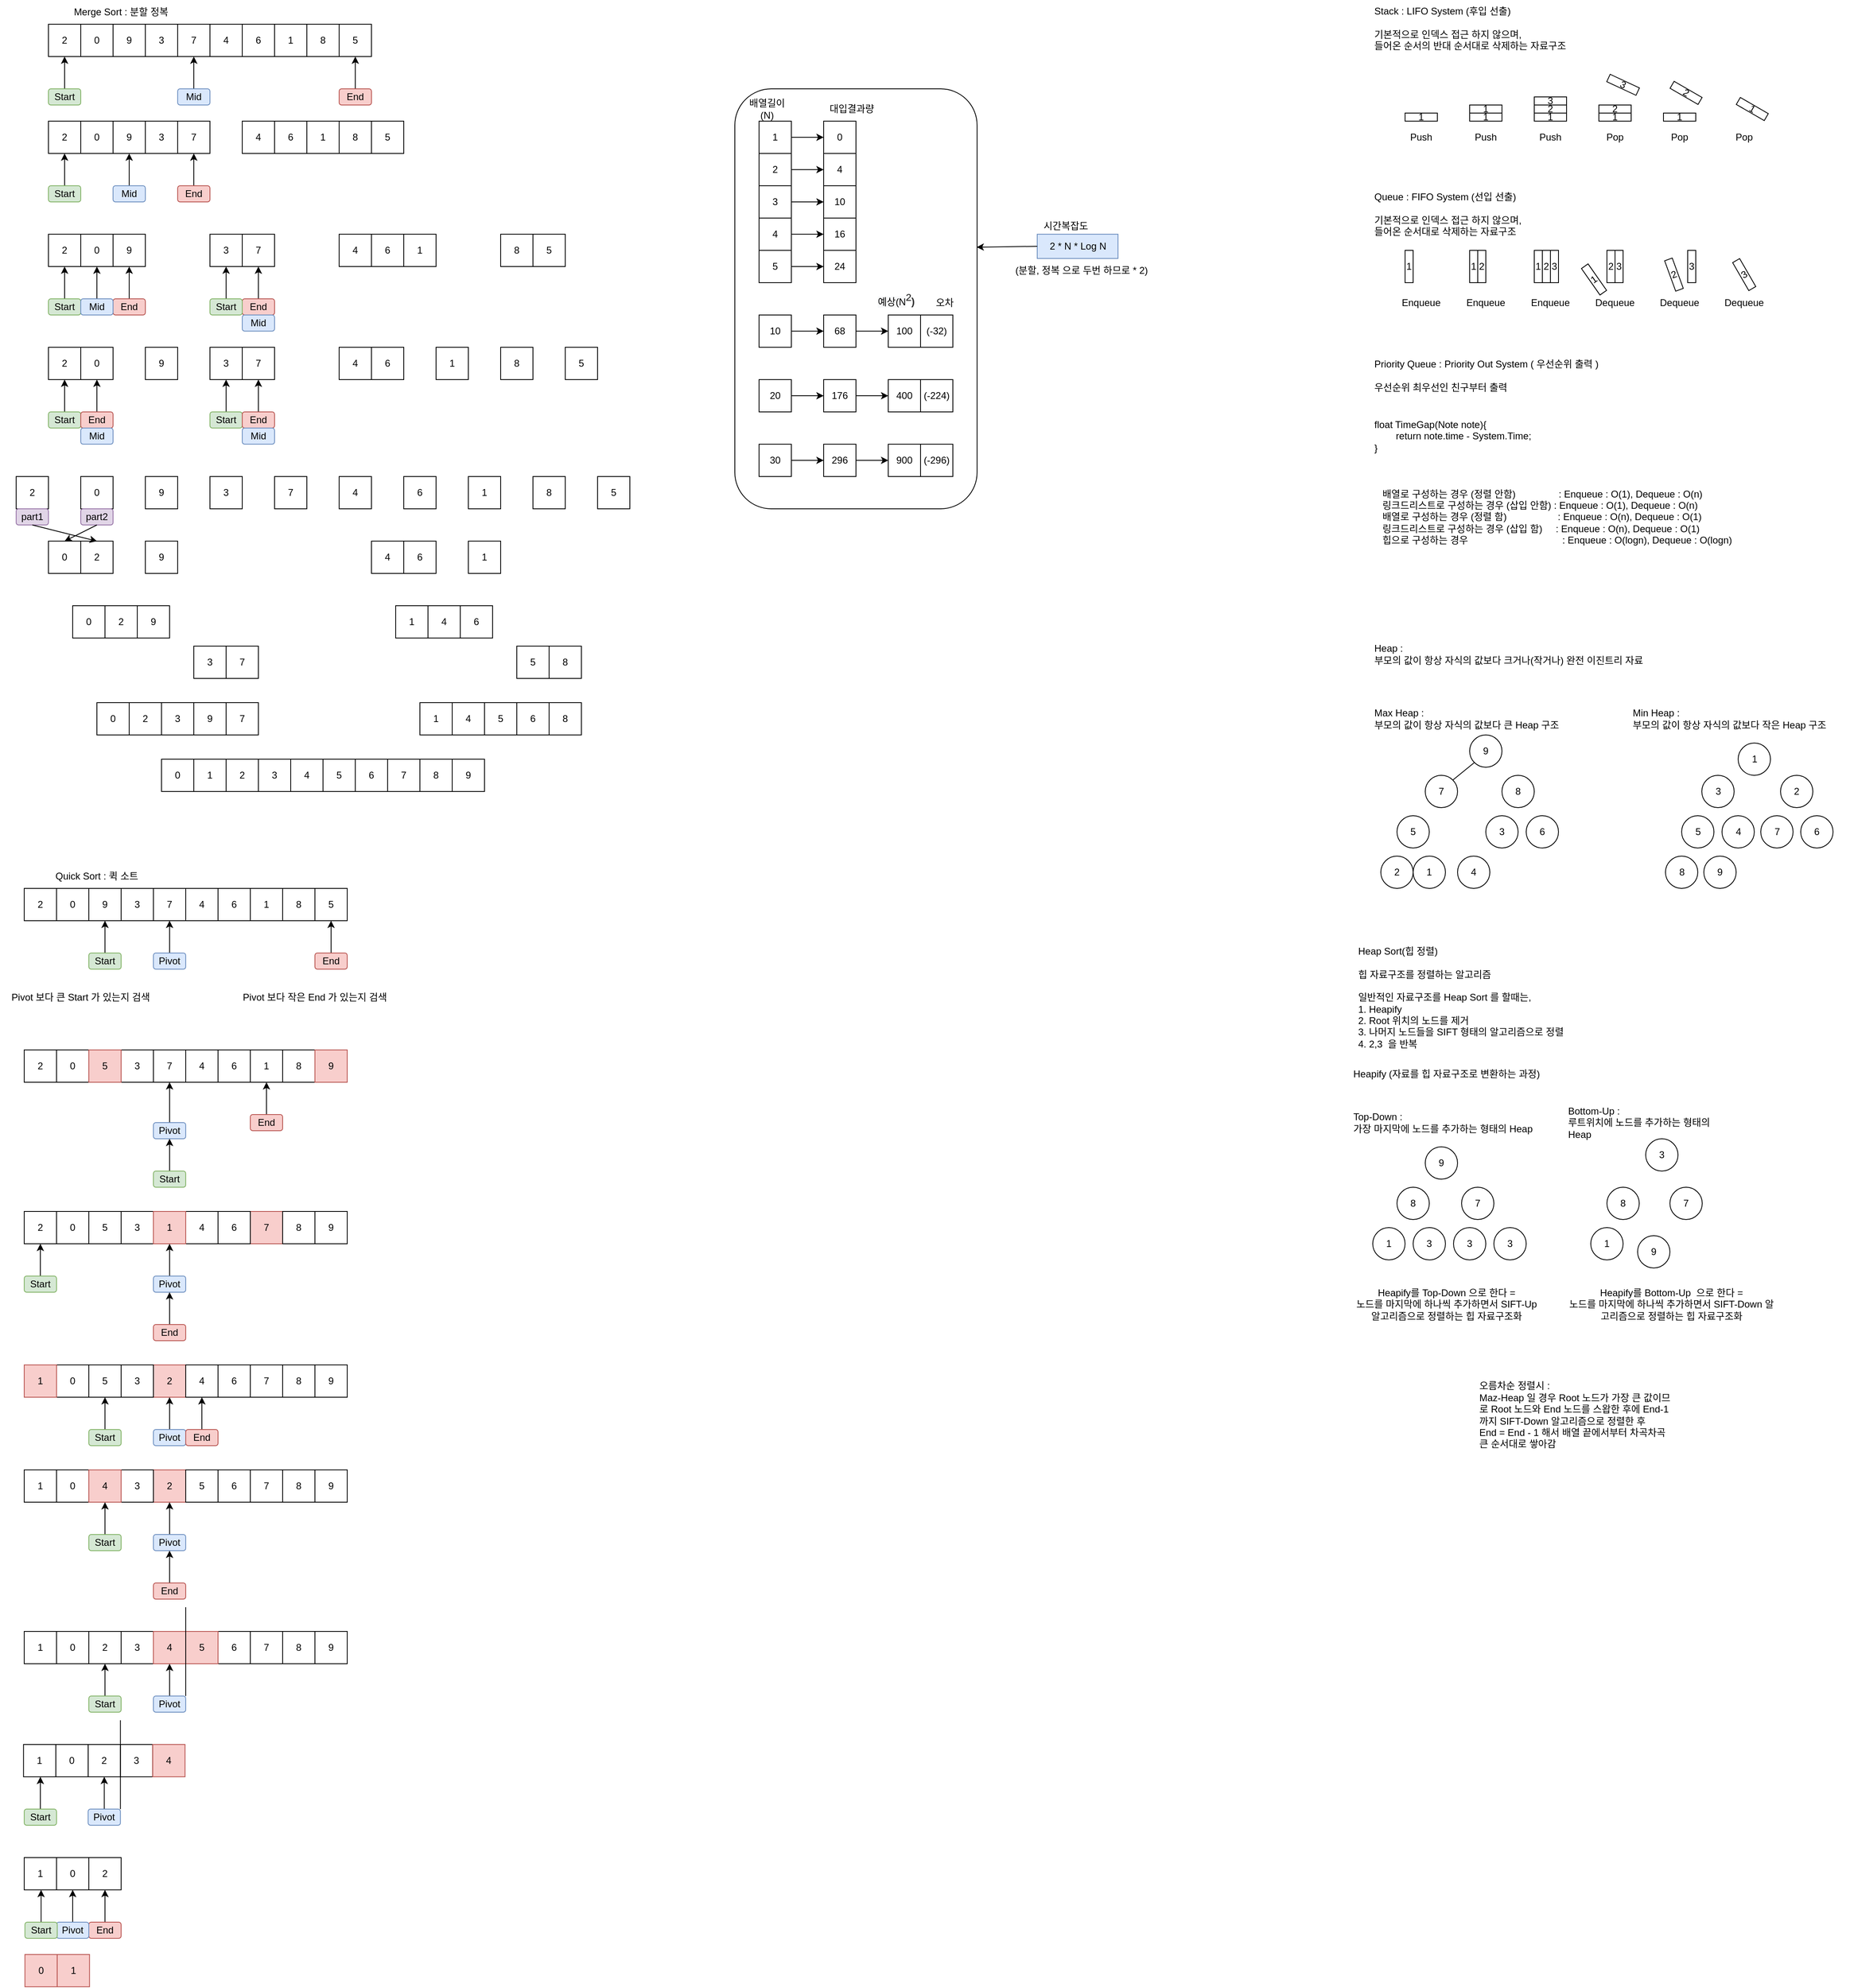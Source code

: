 <mxfile version="18.2.1" type="device"><diagram id="Jw32jjUgEPfq_p4SwW6G" name="Page-1"><mxGraphModel dx="2012" dy="662" grid="1" gridSize="10" guides="1" tooltips="1" connect="1" arrows="1" fold="1" page="1" pageScale="1" pageWidth="827" pageHeight="1169" math="0" shadow="0"><root><mxCell id="0"/><mxCell id="1" parent="0"/><mxCell id="frd8T2u1p7IuUJiJ_BQz-59" value="" style="rounded=1;whiteSpace=wrap;html=1;fontSize=12;" parent="1" vertex="1"><mxGeometry x="890" y="120" width="300" height="520" as="geometry"/></mxCell><mxCell id="k1m_04x3VS-7IrXyWABl-1" value="2" style="rounded=0;whiteSpace=wrap;html=1;" parent="1" vertex="1"><mxGeometry x="40" y="40" width="40" height="40" as="geometry"/></mxCell><mxCell id="k1m_04x3VS-7IrXyWABl-2" value="0" style="rounded=0;whiteSpace=wrap;html=1;" parent="1" vertex="1"><mxGeometry x="80" y="40" width="40" height="40" as="geometry"/></mxCell><mxCell id="k1m_04x3VS-7IrXyWABl-3" value="9" style="rounded=0;whiteSpace=wrap;html=1;" parent="1" vertex="1"><mxGeometry x="120" y="40" width="40" height="40" as="geometry"/></mxCell><mxCell id="k1m_04x3VS-7IrXyWABl-4" value="3" style="rounded=0;whiteSpace=wrap;html=1;" parent="1" vertex="1"><mxGeometry x="160" y="40" width="40" height="40" as="geometry"/></mxCell><mxCell id="k1m_04x3VS-7IrXyWABl-5" value="7" style="rounded=0;whiteSpace=wrap;html=1;" parent="1" vertex="1"><mxGeometry x="200" y="40" width="40" height="40" as="geometry"/></mxCell><mxCell id="k1m_04x3VS-7IrXyWABl-6" value="4" style="rounded=0;whiteSpace=wrap;html=1;" parent="1" vertex="1"><mxGeometry x="240" y="40" width="40" height="40" as="geometry"/></mxCell><mxCell id="k1m_04x3VS-7IrXyWABl-7" value="6" style="rounded=0;whiteSpace=wrap;html=1;" parent="1" vertex="1"><mxGeometry x="280" y="40" width="40" height="40" as="geometry"/></mxCell><mxCell id="k1m_04x3VS-7IrXyWABl-8" value="1" style="rounded=0;whiteSpace=wrap;html=1;" parent="1" vertex="1"><mxGeometry x="320" y="40" width="40" height="40" as="geometry"/></mxCell><mxCell id="k1m_04x3VS-7IrXyWABl-9" value="8" style="rounded=0;whiteSpace=wrap;html=1;" parent="1" vertex="1"><mxGeometry x="360" y="40" width="40" height="40" as="geometry"/></mxCell><mxCell id="k1m_04x3VS-7IrXyWABl-10" value="5" style="rounded=0;whiteSpace=wrap;html=1;" parent="1" vertex="1"><mxGeometry x="400" y="40" width="40" height="40" as="geometry"/></mxCell><mxCell id="pf5YoV1GynJQ0OtxUdWu-3" value="Merge Sort : 분할 정복" style="text;html=1;strokeColor=none;fillColor=none;align=center;verticalAlign=middle;whiteSpace=wrap;rounded=0;textDirection=ltr;" parent="1" vertex="1"><mxGeometry x="40" y="10" width="180" height="30" as="geometry"/></mxCell><mxCell id="oJqtcqw-6euvppqSlxV0-1" value="2" style="rounded=0;whiteSpace=wrap;html=1;" parent="1" vertex="1"><mxGeometry x="40" y="160" width="40" height="40" as="geometry"/></mxCell><mxCell id="oJqtcqw-6euvppqSlxV0-2" value="0" style="rounded=0;whiteSpace=wrap;html=1;" parent="1" vertex="1"><mxGeometry x="80" y="160" width="40" height="40" as="geometry"/></mxCell><mxCell id="oJqtcqw-6euvppqSlxV0-3" value="9" style="rounded=0;whiteSpace=wrap;html=1;" parent="1" vertex="1"><mxGeometry x="120" y="160" width="40" height="40" as="geometry"/></mxCell><mxCell id="oJqtcqw-6euvppqSlxV0-4" value="3" style="rounded=0;whiteSpace=wrap;html=1;" parent="1" vertex="1"><mxGeometry x="160" y="160" width="40" height="40" as="geometry"/></mxCell><mxCell id="oJqtcqw-6euvppqSlxV0-5" value="7" style="rounded=0;whiteSpace=wrap;html=1;" parent="1" vertex="1"><mxGeometry x="200" y="160" width="40" height="40" as="geometry"/></mxCell><mxCell id="oJqtcqw-6euvppqSlxV0-7" value="" style="endArrow=classic;html=1;rounded=0;entryX=0.5;entryY=1;entryDx=0;entryDy=0;" parent="1" target="k1m_04x3VS-7IrXyWABl-1" edge="1"><mxGeometry width="50" height="50" relative="1" as="geometry"><mxPoint x="60" y="120" as="sourcePoint"/><mxPoint x="440" y="280" as="targetPoint"/></mxGeometry></mxCell><mxCell id="oJqtcqw-6euvppqSlxV0-9" value="" style="endArrow=classic;html=1;rounded=0;entryX=0.5;entryY=1;entryDx=0;entryDy=0;" parent="1" target="k1m_04x3VS-7IrXyWABl-10" edge="1"><mxGeometry width="50" height="50" relative="1" as="geometry"><mxPoint x="420" y="120" as="sourcePoint"/><mxPoint x="70" y="90" as="targetPoint"/></mxGeometry></mxCell><mxCell id="oJqtcqw-6euvppqSlxV0-10" value="" style="endArrow=classic;html=1;rounded=0;entryX=0.5;entryY=1;entryDx=0;entryDy=0;" parent="1" target="k1m_04x3VS-7IrXyWABl-5" edge="1"><mxGeometry width="50" height="50" relative="1" as="geometry"><mxPoint x="220" y="120" as="sourcePoint"/><mxPoint x="70" y="90" as="targetPoint"/></mxGeometry></mxCell><mxCell id="oJqtcqw-6euvppqSlxV0-11" value="Start" style="rounded=1;whiteSpace=wrap;html=1;fillColor=#d5e8d4;strokeColor=#82b366;" parent="1" vertex="1"><mxGeometry x="40" y="120" width="40" height="20" as="geometry"/></mxCell><mxCell id="oJqtcqw-6euvppqSlxV0-12" value="End" style="rounded=1;whiteSpace=wrap;html=1;fillColor=#f8cecc;strokeColor=#b85450;" parent="1" vertex="1"><mxGeometry x="400" y="120" width="40" height="20" as="geometry"/></mxCell><mxCell id="oJqtcqw-6euvppqSlxV0-14" value="" style="endArrow=classic;html=1;rounded=0;entryX=0.5;entryY=1;entryDx=0;entryDy=0;" parent="1" edge="1"><mxGeometry width="50" height="50" relative="1" as="geometry"><mxPoint x="60" y="240" as="sourcePoint"/><mxPoint x="60" y="200" as="targetPoint"/></mxGeometry></mxCell><mxCell id="oJqtcqw-6euvppqSlxV0-15" value="Start" style="rounded=1;whiteSpace=wrap;html=1;fillColor=#d5e8d4;strokeColor=#82b366;" parent="1" vertex="1"><mxGeometry x="40" y="240" width="40" height="20" as="geometry"/></mxCell><mxCell id="oJqtcqw-6euvppqSlxV0-17" value="" style="endArrow=classic;html=1;rounded=0;entryX=0.5;entryY=1;entryDx=0;entryDy=0;" parent="1" edge="1"><mxGeometry width="50" height="50" relative="1" as="geometry"><mxPoint x="220" y="240" as="sourcePoint"/><mxPoint x="220" y="200" as="targetPoint"/></mxGeometry></mxCell><mxCell id="oJqtcqw-6euvppqSlxV0-18" value="End" style="rounded=1;whiteSpace=wrap;html=1;fillColor=#f8cecc;strokeColor=#b85450;" parent="1" vertex="1"><mxGeometry x="200" y="240" width="40" height="20" as="geometry"/></mxCell><mxCell id="oJqtcqw-6euvppqSlxV0-19" value="" style="endArrow=classic;html=1;rounded=0;entryX=0.5;entryY=1;entryDx=0;entryDy=0;" parent="1" edge="1"><mxGeometry width="50" height="50" relative="1" as="geometry"><mxPoint x="140" y="240" as="sourcePoint"/><mxPoint x="140" y="200" as="targetPoint"/></mxGeometry></mxCell><mxCell id="oJqtcqw-6euvppqSlxV0-24" value="2" style="rounded=0;whiteSpace=wrap;html=1;" parent="1" vertex="1"><mxGeometry x="40" y="300" width="40" height="40" as="geometry"/></mxCell><mxCell id="oJqtcqw-6euvppqSlxV0-25" value="0" style="rounded=0;whiteSpace=wrap;html=1;" parent="1" vertex="1"><mxGeometry x="80" y="300" width="40" height="40" as="geometry"/></mxCell><mxCell id="oJqtcqw-6euvppqSlxV0-26" value="9" style="rounded=0;whiteSpace=wrap;html=1;" parent="1" vertex="1"><mxGeometry x="120" y="300" width="40" height="40" as="geometry"/></mxCell><mxCell id="oJqtcqw-6euvppqSlxV0-27" value="" style="endArrow=classic;html=1;rounded=0;entryX=0.5;entryY=1;entryDx=0;entryDy=0;" parent="1" edge="1"><mxGeometry width="50" height="50" relative="1" as="geometry"><mxPoint x="60" y="380.0" as="sourcePoint"/><mxPoint x="60" y="340.0" as="targetPoint"/></mxGeometry></mxCell><mxCell id="oJqtcqw-6euvppqSlxV0-28" value="Start" style="rounded=1;whiteSpace=wrap;html=1;fillColor=#d5e8d4;strokeColor=#82b366;" parent="1" vertex="1"><mxGeometry x="40" y="380" width="40" height="20" as="geometry"/></mxCell><mxCell id="oJqtcqw-6euvppqSlxV0-31" value="" style="endArrow=classic;html=1;rounded=0;entryX=0.5;entryY=1;entryDx=0;entryDy=0;" parent="1" edge="1"><mxGeometry width="50" height="50" relative="1" as="geometry"><mxPoint x="140" y="380.0" as="sourcePoint"/><mxPoint x="140" y="340.0" as="targetPoint"/></mxGeometry></mxCell><mxCell id="oJqtcqw-6euvppqSlxV0-32" value="End" style="rounded=1;whiteSpace=wrap;html=1;fillColor=#f8cecc;strokeColor=#b85450;" parent="1" vertex="1"><mxGeometry x="120" y="380" width="40" height="20" as="geometry"/></mxCell><mxCell id="oJqtcqw-6euvppqSlxV0-33" value="" style="endArrow=classic;html=1;rounded=0;entryX=0.5;entryY=1;entryDx=0;entryDy=0;" parent="1" edge="1"><mxGeometry width="50" height="50" relative="1" as="geometry"><mxPoint x="100" y="380.0" as="sourcePoint"/><mxPoint x="100" y="340.0" as="targetPoint"/></mxGeometry></mxCell><mxCell id="oJqtcqw-6euvppqSlxV0-35" value="2" style="rounded=0;whiteSpace=wrap;html=1;" parent="1" vertex="1"><mxGeometry x="40" y="440" width="40" height="40" as="geometry"/></mxCell><mxCell id="oJqtcqw-6euvppqSlxV0-36" value="0" style="rounded=0;whiteSpace=wrap;html=1;" parent="1" vertex="1"><mxGeometry x="80" y="440" width="40" height="40" as="geometry"/></mxCell><mxCell id="oJqtcqw-6euvppqSlxV0-37" value="" style="endArrow=classic;html=1;rounded=0;entryX=0.5;entryY=1;entryDx=0;entryDy=0;" parent="1" edge="1"><mxGeometry width="50" height="50" relative="1" as="geometry"><mxPoint x="60" y="520.0" as="sourcePoint"/><mxPoint x="60" y="480.0" as="targetPoint"/></mxGeometry></mxCell><mxCell id="oJqtcqw-6euvppqSlxV0-38" value="Start" style="rounded=1;whiteSpace=wrap;html=1;fillColor=#d5e8d4;strokeColor=#82b366;" parent="1" vertex="1"><mxGeometry x="40" y="520" width="40" height="20" as="geometry"/></mxCell><mxCell id="oJqtcqw-6euvppqSlxV0-41" value="" style="endArrow=classic;html=1;rounded=0;entryX=0.5;entryY=1;entryDx=0;entryDy=0;" parent="1" edge="1"><mxGeometry width="50" height="50" relative="1" as="geometry"><mxPoint x="100" y="520.0" as="sourcePoint"/><mxPoint x="100" y="480.0" as="targetPoint"/></mxGeometry></mxCell><mxCell id="oJqtcqw-6euvppqSlxV0-42" value="End" style="rounded=1;whiteSpace=wrap;html=1;fillColor=#f8cecc;strokeColor=#b85450;" parent="1" vertex="1"><mxGeometry x="80" y="520" width="40" height="20" as="geometry"/></mxCell><mxCell id="oJqtcqw-6euvppqSlxV0-43" value="Mid" style="rounded=1;whiteSpace=wrap;html=1;fillColor=#dae8fc;strokeColor=#6c8ebf;" parent="1" vertex="1"><mxGeometry x="80" y="540" width="40" height="20" as="geometry"/></mxCell><mxCell id="oJqtcqw-6euvppqSlxV0-45" value="2" style="rounded=0;whiteSpace=wrap;html=1;" parent="1" vertex="1"><mxGeometry y="600" width="40" height="40" as="geometry"/></mxCell><mxCell id="oJqtcqw-6euvppqSlxV0-46" value="0" style="rounded=0;whiteSpace=wrap;html=1;" parent="1" vertex="1"><mxGeometry x="80" y="600" width="40" height="40" as="geometry"/></mxCell><mxCell id="oJqtcqw-6euvppqSlxV0-47" value="9" style="rounded=0;whiteSpace=wrap;html=1;" parent="1" vertex="1"><mxGeometry x="160" y="600" width="40" height="40" as="geometry"/></mxCell><mxCell id="oJqtcqw-6euvppqSlxV0-48" value="3" style="rounded=0;whiteSpace=wrap;html=1;" parent="1" vertex="1"><mxGeometry x="240" y="600" width="40" height="40" as="geometry"/></mxCell><mxCell id="oJqtcqw-6euvppqSlxV0-49" value="7" style="rounded=0;whiteSpace=wrap;html=1;" parent="1" vertex="1"><mxGeometry x="320" y="600" width="40" height="40" as="geometry"/></mxCell><mxCell id="oJqtcqw-6euvppqSlxV0-54" value="0" style="rounded=0;whiteSpace=wrap;html=1;" parent="1" vertex="1"><mxGeometry x="40" y="680" width="40" height="40" as="geometry"/></mxCell><mxCell id="oJqtcqw-6euvppqSlxV0-55" value="2" style="rounded=0;whiteSpace=wrap;html=1;" parent="1" vertex="1"><mxGeometry x="80" y="680" width="40" height="40" as="geometry"/></mxCell><mxCell id="oJqtcqw-6euvppqSlxV0-56" value="9" style="rounded=0;whiteSpace=wrap;html=1;" parent="1" vertex="1"><mxGeometry x="160" y="680" width="40" height="40" as="geometry"/></mxCell><mxCell id="oJqtcqw-6euvppqSlxV0-59" value="0" style="rounded=0;whiteSpace=wrap;html=1;" parent="1" vertex="1"><mxGeometry x="70" y="760" width="40" height="40" as="geometry"/></mxCell><mxCell id="oJqtcqw-6euvppqSlxV0-60" value="2" style="rounded=0;whiteSpace=wrap;html=1;" parent="1" vertex="1"><mxGeometry x="110" y="760" width="40" height="40" as="geometry"/></mxCell><mxCell id="oJqtcqw-6euvppqSlxV0-61" value="9" style="rounded=0;whiteSpace=wrap;html=1;" parent="1" vertex="1"><mxGeometry x="150" y="760" width="40" height="40" as="geometry"/></mxCell><mxCell id="oJqtcqw-6euvppqSlxV0-62" value="3" style="rounded=0;whiteSpace=wrap;html=1;" parent="1" vertex="1"><mxGeometry x="220" y="810" width="40" height="40" as="geometry"/></mxCell><mxCell id="oJqtcqw-6euvppqSlxV0-63" value="7" style="rounded=0;whiteSpace=wrap;html=1;" parent="1" vertex="1"><mxGeometry x="260" y="810" width="40" height="40" as="geometry"/></mxCell><mxCell id="oJqtcqw-6euvppqSlxV0-66" value="4" style="rounded=0;whiteSpace=wrap;html=1;" parent="1" vertex="1"><mxGeometry x="280" y="160" width="40" height="40" as="geometry"/></mxCell><mxCell id="oJqtcqw-6euvppqSlxV0-67" value="6" style="rounded=0;whiteSpace=wrap;html=1;" parent="1" vertex="1"><mxGeometry x="320" y="160" width="40" height="40" as="geometry"/></mxCell><mxCell id="oJqtcqw-6euvppqSlxV0-68" value="1" style="rounded=0;whiteSpace=wrap;html=1;" parent="1" vertex="1"><mxGeometry x="360" y="160" width="40" height="40" as="geometry"/></mxCell><mxCell id="oJqtcqw-6euvppqSlxV0-69" value="8" style="rounded=0;whiteSpace=wrap;html=1;" parent="1" vertex="1"><mxGeometry x="400" y="160" width="40" height="40" as="geometry"/></mxCell><mxCell id="oJqtcqw-6euvppqSlxV0-70" value="5" style="rounded=0;whiteSpace=wrap;html=1;" parent="1" vertex="1"><mxGeometry x="440" y="160" width="40" height="40" as="geometry"/></mxCell><mxCell id="oJqtcqw-6euvppqSlxV0-73" value="4" style="rounded=0;whiteSpace=wrap;html=1;" parent="1" vertex="1"><mxGeometry x="400" y="300" width="40" height="40" as="geometry"/></mxCell><mxCell id="oJqtcqw-6euvppqSlxV0-74" value="6" style="rounded=0;whiteSpace=wrap;html=1;" parent="1" vertex="1"><mxGeometry x="440" y="300" width="40" height="40" as="geometry"/></mxCell><mxCell id="oJqtcqw-6euvppqSlxV0-75" value="1" style="rounded=0;whiteSpace=wrap;html=1;" parent="1" vertex="1"><mxGeometry x="480" y="300" width="40" height="40" as="geometry"/></mxCell><mxCell id="oJqtcqw-6euvppqSlxV0-92" value="4" style="rounded=0;whiteSpace=wrap;html=1;" parent="1" vertex="1"><mxGeometry x="510" y="760" width="40" height="40" as="geometry"/></mxCell><mxCell id="oJqtcqw-6euvppqSlxV0-93" value="6" style="rounded=0;whiteSpace=wrap;html=1;" parent="1" vertex="1"><mxGeometry x="550" y="760" width="40" height="40" as="geometry"/></mxCell><mxCell id="oJqtcqw-6euvppqSlxV0-94" value="1" style="rounded=0;whiteSpace=wrap;html=1;" parent="1" vertex="1"><mxGeometry x="470" y="760" width="40" height="40" as="geometry"/></mxCell><mxCell id="oJqtcqw-6euvppqSlxV0-95" value="4" style="rounded=0;whiteSpace=wrap;html=1;" parent="1" vertex="1"><mxGeometry x="400" y="600" width="40" height="40" as="geometry"/></mxCell><mxCell id="oJqtcqw-6euvppqSlxV0-96" value="6" style="rounded=0;whiteSpace=wrap;html=1;" parent="1" vertex="1"><mxGeometry x="480" y="600" width="40" height="40" as="geometry"/></mxCell><mxCell id="oJqtcqw-6euvppqSlxV0-97" value="1" style="rounded=0;whiteSpace=wrap;html=1;" parent="1" vertex="1"><mxGeometry x="560" y="600" width="40" height="40" as="geometry"/></mxCell><mxCell id="oJqtcqw-6euvppqSlxV0-98" value="8" style="rounded=0;whiteSpace=wrap;html=1;" parent="1" vertex="1"><mxGeometry x="640" y="600" width="40" height="40" as="geometry"/></mxCell><mxCell id="oJqtcqw-6euvppqSlxV0-99" value="5" style="rounded=0;whiteSpace=wrap;html=1;" parent="1" vertex="1"><mxGeometry x="720" y="600" width="40" height="40" as="geometry"/></mxCell><mxCell id="oJqtcqw-6euvppqSlxV0-100" value="4" style="rounded=0;whiteSpace=wrap;html=1;" parent="1" vertex="1"><mxGeometry x="440" y="680" width="40" height="40" as="geometry"/></mxCell><mxCell id="oJqtcqw-6euvppqSlxV0-101" value="6" style="rounded=0;whiteSpace=wrap;html=1;" parent="1" vertex="1"><mxGeometry x="480" y="680" width="40" height="40" as="geometry"/></mxCell><mxCell id="oJqtcqw-6euvppqSlxV0-102" value="1" style="rounded=0;whiteSpace=wrap;html=1;" parent="1" vertex="1"><mxGeometry x="560" y="680" width="40" height="40" as="geometry"/></mxCell><mxCell id="oJqtcqw-6euvppqSlxV0-105" value="0" style="rounded=0;whiteSpace=wrap;html=1;" parent="1" vertex="1"><mxGeometry x="100" y="880" width="40" height="40" as="geometry"/></mxCell><mxCell id="oJqtcqw-6euvppqSlxV0-106" value="2" style="rounded=0;whiteSpace=wrap;html=1;" parent="1" vertex="1"><mxGeometry x="140" y="880" width="40" height="40" as="geometry"/></mxCell><mxCell id="oJqtcqw-6euvppqSlxV0-107" value="9" style="rounded=0;whiteSpace=wrap;html=1;" parent="1" vertex="1"><mxGeometry x="220" y="880" width="40" height="40" as="geometry"/></mxCell><mxCell id="oJqtcqw-6euvppqSlxV0-108" value="3" style="rounded=0;whiteSpace=wrap;html=1;" parent="1" vertex="1"><mxGeometry x="180" y="880" width="40" height="40" as="geometry"/></mxCell><mxCell id="oJqtcqw-6euvppqSlxV0-109" value="7" style="rounded=0;whiteSpace=wrap;html=1;" parent="1" vertex="1"><mxGeometry x="260" y="880" width="40" height="40" as="geometry"/></mxCell><mxCell id="oJqtcqw-6euvppqSlxV0-110" value="8" style="rounded=0;whiteSpace=wrap;html=1;" parent="1" vertex="1"><mxGeometry x="660" y="810" width="40" height="40" as="geometry"/></mxCell><mxCell id="oJqtcqw-6euvppqSlxV0-111" value="5" style="rounded=0;whiteSpace=wrap;html=1;" parent="1" vertex="1"><mxGeometry x="620" y="810" width="40" height="40" as="geometry"/></mxCell><mxCell id="oJqtcqw-6euvppqSlxV0-112" value="4" style="rounded=0;whiteSpace=wrap;html=1;" parent="1" vertex="1"><mxGeometry x="540" y="880" width="40" height="40" as="geometry"/></mxCell><mxCell id="oJqtcqw-6euvppqSlxV0-113" value="1" style="rounded=0;whiteSpace=wrap;html=1;" parent="1" vertex="1"><mxGeometry x="500" y="880" width="40" height="40" as="geometry"/></mxCell><mxCell id="oJqtcqw-6euvppqSlxV0-114" value="5" style="rounded=0;whiteSpace=wrap;html=1;" parent="1" vertex="1"><mxGeometry x="580" y="880" width="40" height="40" as="geometry"/></mxCell><mxCell id="oJqtcqw-6euvppqSlxV0-115" value="6" style="rounded=0;whiteSpace=wrap;html=1;" parent="1" vertex="1"><mxGeometry x="620" y="880" width="40" height="40" as="geometry"/></mxCell><mxCell id="oJqtcqw-6euvppqSlxV0-116" value="8" style="rounded=0;whiteSpace=wrap;html=1;" parent="1" vertex="1"><mxGeometry x="660" y="880" width="40" height="40" as="geometry"/></mxCell><mxCell id="oJqtcqw-6euvppqSlxV0-117" value="0" style="rounded=0;whiteSpace=wrap;html=1;" parent="1" vertex="1"><mxGeometry x="180" y="950" width="40" height="40" as="geometry"/></mxCell><mxCell id="oJqtcqw-6euvppqSlxV0-118" value="2" style="rounded=0;whiteSpace=wrap;html=1;" parent="1" vertex="1"><mxGeometry x="260" y="950" width="40" height="40" as="geometry"/></mxCell><mxCell id="oJqtcqw-6euvppqSlxV0-119" value="9" style="rounded=0;whiteSpace=wrap;html=1;" parent="1" vertex="1"><mxGeometry x="540" y="950" width="40" height="40" as="geometry"/></mxCell><mxCell id="oJqtcqw-6euvppqSlxV0-120" value="3" style="rounded=0;whiteSpace=wrap;html=1;" parent="1" vertex="1"><mxGeometry x="300" y="950" width="40" height="40" as="geometry"/></mxCell><mxCell id="oJqtcqw-6euvppqSlxV0-121" value="7" style="rounded=0;whiteSpace=wrap;html=1;" parent="1" vertex="1"><mxGeometry x="460" y="950" width="40" height="40" as="geometry"/></mxCell><mxCell id="oJqtcqw-6euvppqSlxV0-122" value="4" style="rounded=0;whiteSpace=wrap;html=1;" parent="1" vertex="1"><mxGeometry x="340" y="950" width="40" height="40" as="geometry"/></mxCell><mxCell id="oJqtcqw-6euvppqSlxV0-123" value="1" style="rounded=0;whiteSpace=wrap;html=1;" parent="1" vertex="1"><mxGeometry x="220" y="950" width="40" height="40" as="geometry"/></mxCell><mxCell id="oJqtcqw-6euvppqSlxV0-124" value="5" style="rounded=0;whiteSpace=wrap;html=1;" parent="1" vertex="1"><mxGeometry x="380" y="950" width="40" height="40" as="geometry"/></mxCell><mxCell id="oJqtcqw-6euvppqSlxV0-125" value="6" style="rounded=0;whiteSpace=wrap;html=1;" parent="1" vertex="1"><mxGeometry x="420" y="950" width="40" height="40" as="geometry"/></mxCell><mxCell id="oJqtcqw-6euvppqSlxV0-126" value="8" style="rounded=0;whiteSpace=wrap;html=1;" parent="1" vertex="1"><mxGeometry x="500" y="950" width="40" height="40" as="geometry"/></mxCell><mxCell id="oJqtcqw-6euvppqSlxV0-128" value="3" style="rounded=0;whiteSpace=wrap;html=1;" parent="1" vertex="1"><mxGeometry x="240" y="300" width="40" height="40" as="geometry"/></mxCell><mxCell id="oJqtcqw-6euvppqSlxV0-129" value="7" style="rounded=0;whiteSpace=wrap;html=1;" parent="1" vertex="1"><mxGeometry x="280" y="300" width="40" height="40" as="geometry"/></mxCell><mxCell id="oJqtcqw-6euvppqSlxV0-130" value="" style="endArrow=classic;html=1;rounded=0;entryX=0.5;entryY=1;entryDx=0;entryDy=0;" parent="1" edge="1"><mxGeometry width="50" height="50" relative="1" as="geometry"><mxPoint x="300" y="380.0" as="sourcePoint"/><mxPoint x="300" y="340.0" as="targetPoint"/></mxGeometry></mxCell><mxCell id="oJqtcqw-6euvppqSlxV0-131" value="End" style="rounded=1;whiteSpace=wrap;html=1;fillColor=#f8cecc;strokeColor=#b85450;" parent="1" vertex="1"><mxGeometry x="280" y="380" width="40" height="20" as="geometry"/></mxCell><mxCell id="oJqtcqw-6euvppqSlxV0-132" value="8" style="rounded=0;whiteSpace=wrap;html=1;" parent="1" vertex="1"><mxGeometry x="600" y="300" width="40" height="40" as="geometry"/></mxCell><mxCell id="oJqtcqw-6euvppqSlxV0-133" value="5" style="rounded=0;whiteSpace=wrap;html=1;" parent="1" vertex="1"><mxGeometry x="640" y="300" width="40" height="40" as="geometry"/></mxCell><mxCell id="oJqtcqw-6euvppqSlxV0-138" value="" style="endArrow=classic;html=1;rounded=0;entryX=0.5;entryY=1;entryDx=0;entryDy=0;" parent="1" edge="1"><mxGeometry width="50" height="50" relative="1" as="geometry"><mxPoint x="260" y="380.0" as="sourcePoint"/><mxPoint x="260" y="340.0" as="targetPoint"/></mxGeometry></mxCell><mxCell id="oJqtcqw-6euvppqSlxV0-139" value="Start" style="rounded=1;whiteSpace=wrap;html=1;fillColor=#d5e8d4;strokeColor=#82b366;" parent="1" vertex="1"><mxGeometry x="240" y="380" width="40" height="20" as="geometry"/></mxCell><mxCell id="oJqtcqw-6euvppqSlxV0-142" value="9" style="rounded=0;whiteSpace=wrap;html=1;" parent="1" vertex="1"><mxGeometry x="160" y="440" width="40" height="40" as="geometry"/></mxCell><mxCell id="oJqtcqw-6euvppqSlxV0-143" value="3" style="rounded=0;whiteSpace=wrap;html=1;" parent="1" vertex="1"><mxGeometry x="240" y="440" width="40" height="40" as="geometry"/></mxCell><mxCell id="oJqtcqw-6euvppqSlxV0-144" value="7" style="rounded=0;whiteSpace=wrap;html=1;" parent="1" vertex="1"><mxGeometry x="280" y="440" width="40" height="40" as="geometry"/></mxCell><mxCell id="oJqtcqw-6euvppqSlxV0-145" value="4" style="rounded=0;whiteSpace=wrap;html=1;" parent="1" vertex="1"><mxGeometry x="400" y="440" width="40" height="40" as="geometry"/></mxCell><mxCell id="oJqtcqw-6euvppqSlxV0-146" value="6" style="rounded=0;whiteSpace=wrap;html=1;" parent="1" vertex="1"><mxGeometry x="440" y="440" width="40" height="40" as="geometry"/></mxCell><mxCell id="oJqtcqw-6euvppqSlxV0-147" value="1" style="rounded=0;whiteSpace=wrap;html=1;" parent="1" vertex="1"><mxGeometry x="520" y="440" width="40" height="40" as="geometry"/></mxCell><mxCell id="oJqtcqw-6euvppqSlxV0-148" value="8" style="rounded=0;whiteSpace=wrap;html=1;" parent="1" vertex="1"><mxGeometry x="600" y="440" width="40" height="40" as="geometry"/></mxCell><mxCell id="oJqtcqw-6euvppqSlxV0-149" value="5" style="rounded=0;whiteSpace=wrap;html=1;" parent="1" vertex="1"><mxGeometry x="680" y="440" width="40" height="40" as="geometry"/></mxCell><mxCell id="frd8T2u1p7IuUJiJ_BQz-1" value="part1" style="rounded=1;whiteSpace=wrap;html=1;fillColor=#e1d5e7;strokeColor=#9673a6;" parent="1" vertex="1"><mxGeometry y="640" width="40" height="20" as="geometry"/></mxCell><mxCell id="frd8T2u1p7IuUJiJ_BQz-2" value="part2" style="rounded=1;whiteSpace=wrap;html=1;fillColor=#e1d5e7;strokeColor=#9673a6;" parent="1" vertex="1"><mxGeometry x="80" y="640" width="40" height="20" as="geometry"/></mxCell><mxCell id="frd8T2u1p7IuUJiJ_BQz-3" value="" style="endArrow=classic;html=1;rounded=0;exitX=0.5;exitY=1;exitDx=0;exitDy=0;entryX=0.5;entryY=0;entryDx=0;entryDy=0;" parent="1" source="frd8T2u1p7IuUJiJ_BQz-1" target="oJqtcqw-6euvppqSlxV0-55" edge="1"><mxGeometry width="50" height="50" relative="1" as="geometry"><mxPoint x="390" y="930" as="sourcePoint"/><mxPoint x="50" y="690" as="targetPoint"/></mxGeometry></mxCell><mxCell id="frd8T2u1p7IuUJiJ_BQz-4" value="" style="endArrow=classic;html=1;rounded=0;exitX=0.5;exitY=1;exitDx=0;exitDy=0;entryX=0.5;entryY=0;entryDx=0;entryDy=0;" parent="1" source="frd8T2u1p7IuUJiJ_BQz-2" target="oJqtcqw-6euvppqSlxV0-54" edge="1"><mxGeometry width="50" height="50" relative="1" as="geometry"><mxPoint x="390" y="930" as="sourcePoint"/><mxPoint x="100" y="690" as="targetPoint"/></mxGeometry></mxCell><mxCell id="frd8T2u1p7IuUJiJ_BQz-5" value="2" style="rounded=0;whiteSpace=wrap;html=1;" parent="1" vertex="1"><mxGeometry x="920" y="200" width="40" height="40" as="geometry"/></mxCell><mxCell id="frd8T2u1p7IuUJiJ_BQz-6" value="1" style="rounded=0;whiteSpace=wrap;html=1;" parent="1" vertex="1"><mxGeometry x="920" y="160" width="40" height="40" as="geometry"/></mxCell><mxCell id="frd8T2u1p7IuUJiJ_BQz-7" value="4" style="rounded=0;whiteSpace=wrap;html=1;" parent="1" vertex="1"><mxGeometry x="1000" y="200" width="40" height="40" as="geometry"/></mxCell><mxCell id="frd8T2u1p7IuUJiJ_BQz-8" value="0" style="rounded=0;whiteSpace=wrap;html=1;" parent="1" vertex="1"><mxGeometry x="1000" y="160" width="40" height="40" as="geometry"/></mxCell><mxCell id="frd8T2u1p7IuUJiJ_BQz-9" value="3" style="rounded=0;whiteSpace=wrap;html=1;" parent="1" vertex="1"><mxGeometry x="920" y="240" width="40" height="40" as="geometry"/></mxCell><mxCell id="frd8T2u1p7IuUJiJ_BQz-10" value="10" style="rounded=0;whiteSpace=wrap;html=1;" parent="1" vertex="1"><mxGeometry x="1000" y="240" width="40" height="40" as="geometry"/></mxCell><mxCell id="frd8T2u1p7IuUJiJ_BQz-11" value="5" style="rounded=0;whiteSpace=wrap;html=1;" parent="1" vertex="1"><mxGeometry x="920" y="320" width="40" height="40" as="geometry"/></mxCell><mxCell id="frd8T2u1p7IuUJiJ_BQz-12" value="4" style="rounded=0;whiteSpace=wrap;html=1;" parent="1" vertex="1"><mxGeometry x="920" y="280" width="40" height="40" as="geometry"/></mxCell><mxCell id="frd8T2u1p7IuUJiJ_BQz-13" value="24" style="rounded=0;whiteSpace=wrap;html=1;" parent="1" vertex="1"><mxGeometry x="1000" y="320" width="40" height="40" as="geometry"/></mxCell><mxCell id="frd8T2u1p7IuUJiJ_BQz-14" value="16" style="rounded=0;whiteSpace=wrap;html=1;" parent="1" vertex="1"><mxGeometry x="1000" y="280" width="40" height="40" as="geometry"/></mxCell><mxCell id="frd8T2u1p7IuUJiJ_BQz-17" value="배열길이&lt;br&gt;(N)" style="text;html=1;strokeColor=none;fillColor=none;align=center;verticalAlign=middle;whiteSpace=wrap;rounded=0;" parent="1" vertex="1"><mxGeometry x="900" y="130" width="60" height="30" as="geometry"/></mxCell><mxCell id="frd8T2u1p7IuUJiJ_BQz-18" value="대입결과량" style="text;html=1;strokeColor=none;fillColor=none;align=center;verticalAlign=middle;whiteSpace=wrap;rounded=0;" parent="1" vertex="1"><mxGeometry x="1000" y="130" width="70" height="30" as="geometry"/></mxCell><mxCell id="frd8T2u1p7IuUJiJ_BQz-19" value="10" style="rounded=0;whiteSpace=wrap;html=1;" parent="1" vertex="1"><mxGeometry x="920" y="400" width="40" height="40" as="geometry"/></mxCell><mxCell id="frd8T2u1p7IuUJiJ_BQz-20" value="68" style="rounded=0;whiteSpace=wrap;html=1;" parent="1" vertex="1"><mxGeometry x="1000" y="400" width="40" height="40" as="geometry"/></mxCell><mxCell id="frd8T2u1p7IuUJiJ_BQz-21" value="20" style="rounded=0;whiteSpace=wrap;html=1;" parent="1" vertex="1"><mxGeometry x="920" y="480" width="40" height="40" as="geometry"/></mxCell><mxCell id="frd8T2u1p7IuUJiJ_BQz-22" value="176" style="rounded=0;whiteSpace=wrap;html=1;" parent="1" vertex="1"><mxGeometry x="1000" y="480" width="40" height="40" as="geometry"/></mxCell><mxCell id="frd8T2u1p7IuUJiJ_BQz-23" value="400" style="rounded=0;whiteSpace=wrap;html=1;" parent="1" vertex="1"><mxGeometry x="1080" y="480" width="40" height="40" as="geometry"/></mxCell><mxCell id="frd8T2u1p7IuUJiJ_BQz-24" value="100" style="rounded=0;whiteSpace=wrap;html=1;" parent="1" vertex="1"><mxGeometry x="1080" y="400" width="40" height="40" as="geometry"/></mxCell><mxCell id="frd8T2u1p7IuUJiJ_BQz-25" value="30" style="rounded=0;whiteSpace=wrap;html=1;" parent="1" vertex="1"><mxGeometry x="920" y="560" width="40" height="40" as="geometry"/></mxCell><mxCell id="frd8T2u1p7IuUJiJ_BQz-26" value="296" style="rounded=0;whiteSpace=wrap;html=1;" parent="1" vertex="1"><mxGeometry x="1000" y="560" width="40" height="40" as="geometry"/></mxCell><mxCell id="frd8T2u1p7IuUJiJ_BQz-27" value="900" style="rounded=0;whiteSpace=wrap;html=1;" parent="1" vertex="1"><mxGeometry x="1080" y="560" width="40" height="40" as="geometry"/></mxCell><mxCell id="frd8T2u1p7IuUJiJ_BQz-31" value="" style="endArrow=classic;html=1;rounded=0;entryX=0.5;entryY=1;entryDx=0;entryDy=0;" parent="1" edge="1"><mxGeometry width="50" height="50" relative="1" as="geometry"><mxPoint x="260" y="520" as="sourcePoint"/><mxPoint x="260" y="480" as="targetPoint"/></mxGeometry></mxCell><mxCell id="frd8T2u1p7IuUJiJ_BQz-32" value="Start" style="rounded=1;whiteSpace=wrap;html=1;fillColor=#d5e8d4;strokeColor=#82b366;" parent="1" vertex="1"><mxGeometry x="240" y="520" width="40" height="20" as="geometry"/></mxCell><mxCell id="frd8T2u1p7IuUJiJ_BQz-33" value="" style="endArrow=classic;html=1;rounded=0;entryX=0.5;entryY=1;entryDx=0;entryDy=0;" parent="1" edge="1"><mxGeometry width="50" height="50" relative="1" as="geometry"><mxPoint x="300" y="520" as="sourcePoint"/><mxPoint x="300" y="480" as="targetPoint"/></mxGeometry></mxCell><mxCell id="frd8T2u1p7IuUJiJ_BQz-34" value="End" style="rounded=1;whiteSpace=wrap;html=1;fillColor=#f8cecc;strokeColor=#b85450;" parent="1" vertex="1"><mxGeometry x="280" y="520" width="40" height="20" as="geometry"/></mxCell><mxCell id="frd8T2u1p7IuUJiJ_BQz-36" value="" style="endArrow=classic;html=1;rounded=0;exitX=1;exitY=0.5;exitDx=0;exitDy=0;entryX=0;entryY=0.5;entryDx=0;entryDy=0;" parent="1" source="frd8T2u1p7IuUJiJ_BQz-6" target="frd8T2u1p7IuUJiJ_BQz-8" edge="1"><mxGeometry width="50" height="50" relative="1" as="geometry"><mxPoint x="1140" y="490" as="sourcePoint"/><mxPoint x="1190" y="440" as="targetPoint"/></mxGeometry></mxCell><mxCell id="frd8T2u1p7IuUJiJ_BQz-37" value="" style="endArrow=classic;html=1;rounded=0;entryX=0;entryY=0.5;entryDx=0;entryDy=0;exitX=1;exitY=0.5;exitDx=0;exitDy=0;" parent="1" source="frd8T2u1p7IuUJiJ_BQz-5" target="frd8T2u1p7IuUJiJ_BQz-7" edge="1"><mxGeometry width="50" height="50" relative="1" as="geometry"><mxPoint x="970" y="210" as="sourcePoint"/><mxPoint x="1000" y="180" as="targetPoint"/></mxGeometry></mxCell><mxCell id="frd8T2u1p7IuUJiJ_BQz-38" value="" style="endArrow=classic;html=1;rounded=0;entryX=0;entryY=0.5;entryDx=0;entryDy=0;exitX=1;exitY=0.5;exitDx=0;exitDy=0;" parent="1" source="frd8T2u1p7IuUJiJ_BQz-9" target="frd8T2u1p7IuUJiJ_BQz-10" edge="1"><mxGeometry width="50" height="50" relative="1" as="geometry"><mxPoint x="970" y="230" as="sourcePoint"/><mxPoint x="1010" y="230" as="targetPoint"/></mxGeometry></mxCell><mxCell id="frd8T2u1p7IuUJiJ_BQz-39" value="" style="endArrow=classic;html=1;rounded=0;entryX=0;entryY=0.5;entryDx=0;entryDy=0;exitX=1;exitY=0.5;exitDx=0;exitDy=0;" parent="1" source="frd8T2u1p7IuUJiJ_BQz-12" target="frd8T2u1p7IuUJiJ_BQz-14" edge="1"><mxGeometry width="50" height="50" relative="1" as="geometry"><mxPoint x="980" y="240" as="sourcePoint"/><mxPoint x="1020" y="240" as="targetPoint"/></mxGeometry></mxCell><mxCell id="frd8T2u1p7IuUJiJ_BQz-41" value="" style="endArrow=classic;html=1;rounded=0;entryX=0;entryY=0.5;entryDx=0;entryDy=0;exitX=1;exitY=0.5;exitDx=0;exitDy=0;" parent="1" source="frd8T2u1p7IuUJiJ_BQz-11" target="frd8T2u1p7IuUJiJ_BQz-13" edge="1"><mxGeometry width="50" height="50" relative="1" as="geometry"><mxPoint x="980" y="240" as="sourcePoint"/><mxPoint x="1020" y="240" as="targetPoint"/></mxGeometry></mxCell><mxCell id="frd8T2u1p7IuUJiJ_BQz-44" value="" style="endArrow=classic;html=1;rounded=0;entryX=0;entryY=0.5;entryDx=0;entryDy=0;exitX=1;exitY=0.5;exitDx=0;exitDy=0;" parent="1" source="frd8T2u1p7IuUJiJ_BQz-19" target="frd8T2u1p7IuUJiJ_BQz-20" edge="1"><mxGeometry width="50" height="50" relative="1" as="geometry"><mxPoint x="980" y="240" as="sourcePoint"/><mxPoint x="1020" y="240" as="targetPoint"/></mxGeometry></mxCell><mxCell id="frd8T2u1p7IuUJiJ_BQz-45" value="" style="endArrow=classic;html=1;rounded=0;entryX=0;entryY=0.5;entryDx=0;entryDy=0;exitX=1;exitY=0.5;exitDx=0;exitDy=0;" parent="1" source="frd8T2u1p7IuUJiJ_BQz-21" target="frd8T2u1p7IuUJiJ_BQz-22" edge="1"><mxGeometry width="50" height="50" relative="1" as="geometry"><mxPoint x="980" y="240" as="sourcePoint"/><mxPoint x="1020" y="240" as="targetPoint"/></mxGeometry></mxCell><mxCell id="frd8T2u1p7IuUJiJ_BQz-46" value="" style="endArrow=classic;html=1;rounded=0;entryX=0;entryY=0.5;entryDx=0;entryDy=0;exitX=1;exitY=0.5;exitDx=0;exitDy=0;" parent="1" source="frd8T2u1p7IuUJiJ_BQz-25" target="frd8T2u1p7IuUJiJ_BQz-26" edge="1"><mxGeometry width="50" height="50" relative="1" as="geometry"><mxPoint x="980" y="240" as="sourcePoint"/><mxPoint x="1020" y="240" as="targetPoint"/></mxGeometry></mxCell><mxCell id="frd8T2u1p7IuUJiJ_BQz-47" value="" style="endArrow=classic;html=1;rounded=0;entryX=0;entryY=0.5;entryDx=0;entryDy=0;exitX=1;exitY=0.5;exitDx=0;exitDy=0;" parent="1" source="frd8T2u1p7IuUJiJ_BQz-20" target="frd8T2u1p7IuUJiJ_BQz-24" edge="1"><mxGeometry width="50" height="50" relative="1" as="geometry"><mxPoint x="980" y="240" as="sourcePoint"/><mxPoint x="1020" y="240" as="targetPoint"/></mxGeometry></mxCell><mxCell id="frd8T2u1p7IuUJiJ_BQz-48" value="" style="endArrow=classic;html=1;rounded=0;entryX=0;entryY=0.5;entryDx=0;entryDy=0;exitX=1;exitY=0.5;exitDx=0;exitDy=0;" parent="1" source="frd8T2u1p7IuUJiJ_BQz-22" target="frd8T2u1p7IuUJiJ_BQz-23" edge="1"><mxGeometry width="50" height="50" relative="1" as="geometry"><mxPoint x="980" y="240" as="sourcePoint"/><mxPoint x="1020" y="240" as="targetPoint"/></mxGeometry></mxCell><mxCell id="frd8T2u1p7IuUJiJ_BQz-49" value="" style="endArrow=classic;html=1;rounded=0;entryX=0;entryY=0.5;entryDx=0;entryDy=0;exitX=1;exitY=0.5;exitDx=0;exitDy=0;" parent="1" source="frd8T2u1p7IuUJiJ_BQz-26" target="frd8T2u1p7IuUJiJ_BQz-27" edge="1"><mxGeometry width="50" height="50" relative="1" as="geometry"><mxPoint x="980" y="240" as="sourcePoint"/><mxPoint x="1020" y="240" as="targetPoint"/></mxGeometry></mxCell><mxCell id="frd8T2u1p7IuUJiJ_BQz-50" value="(-32)" style="rounded=0;whiteSpace=wrap;html=1;" parent="1" vertex="1"><mxGeometry x="1120" y="400" width="40" height="40" as="geometry"/></mxCell><mxCell id="frd8T2u1p7IuUJiJ_BQz-51" value="(-224)" style="rounded=0;whiteSpace=wrap;html=1;" parent="1" vertex="1"><mxGeometry x="1120" y="480" width="40" height="40" as="geometry"/></mxCell><mxCell id="frd8T2u1p7IuUJiJ_BQz-52" value="(-296)" style="rounded=0;whiteSpace=wrap;html=1;" parent="1" vertex="1"><mxGeometry x="1120" y="560" width="40" height="40" as="geometry"/></mxCell><mxCell id="frd8T2u1p7IuUJiJ_BQz-53" value="오차" style="text;html=1;strokeColor=none;fillColor=none;align=center;verticalAlign=middle;whiteSpace=wrap;rounded=0;" parent="1" vertex="1"><mxGeometry x="1120" y="370" width="60" height="30" as="geometry"/></mxCell><mxCell id="frd8T2u1p7IuUJiJ_BQz-54" value="&lt;div style=&quot;text-align: start;&quot;&gt;&lt;/div&gt;&lt;span style=&quot;text-align: start;&quot;&gt;&lt;font style=&quot;&quot;&gt;&lt;span style=&quot;font-size: 12px; background-color: rgb(248, 249, 250);&quot;&gt;예상(N&lt;/span&gt;&lt;font style=&quot;&quot; face=&quot;Soleil, Arial, sans-serif&quot; color=&quot;#333333&quot;&gt;&lt;span style=&quot;background-color: rgb(255, 255, 255);&quot;&gt;&lt;font style=&quot;font-size: 20px;&quot;&gt;²&lt;/font&gt;&lt;span style=&quot;font-weight: bold; font-size: 13px;&quot;&gt;)&lt;/span&gt;&lt;/span&gt;&lt;/font&gt;&lt;/font&gt;&lt;/span&gt;" style="text;html=1;strokeColor=none;fillColor=none;align=center;verticalAlign=middle;whiteSpace=wrap;rounded=0;" parent="1" vertex="1"><mxGeometry x="1060" y="365" width="60" height="30" as="geometry"/></mxCell><mxCell id="frd8T2u1p7IuUJiJ_BQz-56" value="" style="group" parent="1" vertex="1" connectable="0"><mxGeometry x="1264.5" y="280" width="100" height="50" as="geometry"/></mxCell><mxCell id="frd8T2u1p7IuUJiJ_BQz-29" value="2 * N * Log N" style="text;html=1;strokeColor=#6c8ebf;fillColor=#dae8fc;align=center;verticalAlign=middle;whiteSpace=wrap;rounded=0;" parent="frd8T2u1p7IuUJiJ_BQz-56" vertex="1"><mxGeometry y="20" width="100" height="30" as="geometry"/></mxCell><mxCell id="frd8T2u1p7IuUJiJ_BQz-30" value="시간복잡도" style="text;html=1;strokeColor=none;fillColor=none;align=center;verticalAlign=middle;whiteSpace=wrap;rounded=0;" parent="frd8T2u1p7IuUJiJ_BQz-56" vertex="1"><mxGeometry width="70" height="20" as="geometry"/></mxCell><mxCell id="frd8T2u1p7IuUJiJ_BQz-58" value="(분할, 정복 으로 두번 하므로 * 2)" style="text;html=1;strokeColor=none;fillColor=none;align=center;verticalAlign=middle;whiteSpace=wrap;rounded=0;fontSize=12;" parent="1" vertex="1"><mxGeometry x="1220" y="330" width="199" height="30" as="geometry"/></mxCell><mxCell id="frd8T2u1p7IuUJiJ_BQz-60" value="" style="endArrow=classic;html=1;rounded=0;fontSize=12;exitX=0;exitY=0.5;exitDx=0;exitDy=0;entryX=0.998;entryY=0.377;entryDx=0;entryDy=0;entryPerimeter=0;" parent="1" source="frd8T2u1p7IuUJiJ_BQz-29" target="frd8T2u1p7IuUJiJ_BQz-59" edge="1"><mxGeometry width="50" height="50" relative="1" as="geometry"><mxPoint x="1173.5" y="455" as="sourcePoint"/><mxPoint x="1220" y="310" as="targetPoint"/></mxGeometry></mxCell><mxCell id="frd8T2u1p7IuUJiJ_BQz-64" value="2" style="rounded=0;whiteSpace=wrap;html=1;" parent="1" vertex="1"><mxGeometry x="10" y="1110" width="40" height="40" as="geometry"/></mxCell><mxCell id="frd8T2u1p7IuUJiJ_BQz-65" value="0" style="rounded=0;whiteSpace=wrap;html=1;" parent="1" vertex="1"><mxGeometry x="50" y="1110" width="40" height="40" as="geometry"/></mxCell><mxCell id="frd8T2u1p7IuUJiJ_BQz-66" value="9" style="rounded=0;whiteSpace=wrap;html=1;" parent="1" vertex="1"><mxGeometry x="90" y="1110" width="40" height="40" as="geometry"/></mxCell><mxCell id="frd8T2u1p7IuUJiJ_BQz-67" value="3" style="rounded=0;whiteSpace=wrap;html=1;" parent="1" vertex="1"><mxGeometry x="130" y="1110" width="40" height="40" as="geometry"/></mxCell><mxCell id="frd8T2u1p7IuUJiJ_BQz-68" value="7" style="rounded=0;whiteSpace=wrap;html=1;" parent="1" vertex="1"><mxGeometry x="170" y="1110" width="40" height="40" as="geometry"/></mxCell><mxCell id="frd8T2u1p7IuUJiJ_BQz-69" value="4" style="rounded=0;whiteSpace=wrap;html=1;" parent="1" vertex="1"><mxGeometry x="210" y="1110" width="40" height="40" as="geometry"/></mxCell><mxCell id="frd8T2u1p7IuUJiJ_BQz-70" value="6" style="rounded=0;whiteSpace=wrap;html=1;" parent="1" vertex="1"><mxGeometry x="250" y="1110" width="40" height="40" as="geometry"/></mxCell><mxCell id="frd8T2u1p7IuUJiJ_BQz-71" value="1" style="rounded=0;whiteSpace=wrap;html=1;" parent="1" vertex="1"><mxGeometry x="290" y="1110" width="40" height="40" as="geometry"/></mxCell><mxCell id="frd8T2u1p7IuUJiJ_BQz-72" value="8" style="rounded=0;whiteSpace=wrap;html=1;" parent="1" vertex="1"><mxGeometry x="330" y="1110" width="40" height="40" as="geometry"/></mxCell><mxCell id="frd8T2u1p7IuUJiJ_BQz-73" value="5" style="rounded=0;whiteSpace=wrap;html=1;" parent="1" vertex="1"><mxGeometry x="370" y="1110" width="40" height="40" as="geometry"/></mxCell><mxCell id="frd8T2u1p7IuUJiJ_BQz-74" value="Quick Sort : 퀵 소트" style="text;html=1;strokeColor=none;fillColor=none;align=center;verticalAlign=middle;whiteSpace=wrap;rounded=0;textDirection=ltr;" parent="1" vertex="1"><mxGeometry x="10" y="1080" width="180" height="30" as="geometry"/></mxCell><mxCell id="frd8T2u1p7IuUJiJ_BQz-80" value="" style="endArrow=classic;html=1;rounded=0;entryX=0.5;entryY=1;entryDx=0;entryDy=0;" parent="1" edge="1"><mxGeometry width="50" height="50" relative="1" as="geometry"><mxPoint x="110" y="1190" as="sourcePoint"/><mxPoint x="110" y="1150.0" as="targetPoint"/></mxGeometry></mxCell><mxCell id="frd8T2u1p7IuUJiJ_BQz-81" value="" style="endArrow=classic;html=1;rounded=0;entryX=0.5;entryY=1;entryDx=0;entryDy=0;" parent="1" target="frd8T2u1p7IuUJiJ_BQz-73" edge="1"><mxGeometry width="50" height="50" relative="1" as="geometry"><mxPoint x="390" y="1190" as="sourcePoint"/><mxPoint x="40" y="1160" as="targetPoint"/></mxGeometry></mxCell><mxCell id="frd8T2u1p7IuUJiJ_BQz-82" value="" style="endArrow=classic;html=1;rounded=0;entryX=0.5;entryY=1;entryDx=0;entryDy=0;" parent="1" target="frd8T2u1p7IuUJiJ_BQz-68" edge="1"><mxGeometry width="50" height="50" relative="1" as="geometry"><mxPoint x="190" y="1190" as="sourcePoint"/><mxPoint x="40" y="1160" as="targetPoint"/></mxGeometry></mxCell><mxCell id="frd8T2u1p7IuUJiJ_BQz-83" value="Start" style="rounded=1;whiteSpace=wrap;html=1;fillColor=#d5e8d4;strokeColor=#82b366;" parent="1" vertex="1"><mxGeometry x="90" y="1190" width="40" height="20" as="geometry"/></mxCell><mxCell id="frd8T2u1p7IuUJiJ_BQz-84" value="End" style="rounded=1;whiteSpace=wrap;html=1;fillColor=#f8cecc;strokeColor=#b85450;" parent="1" vertex="1"><mxGeometry x="370" y="1190" width="40" height="20" as="geometry"/></mxCell><mxCell id="frd8T2u1p7IuUJiJ_BQz-85" value="Pivot" style="rounded=1;whiteSpace=wrap;html=1;fillColor=#dae8fc;strokeColor=#6c8ebf;" parent="1" vertex="1"><mxGeometry x="170" y="1190" width="40" height="20" as="geometry"/></mxCell><mxCell id="frd8T2u1p7IuUJiJ_BQz-97" value="Pivot 보다 큰 Start 가 있는지 검색" style="text;html=1;strokeColor=none;fillColor=none;align=center;verticalAlign=middle;whiteSpace=wrap;rounded=0;fontSize=12;" parent="1" vertex="1"><mxGeometry x="-20" y="1230" width="200" height="30" as="geometry"/></mxCell><mxCell id="frd8T2u1p7IuUJiJ_BQz-98" value="Pivot 보다 작은 End 가 있는지 검색" style="text;html=1;strokeColor=none;fillColor=none;align=center;verticalAlign=middle;whiteSpace=wrap;rounded=0;fontSize=12;" parent="1" vertex="1"><mxGeometry x="270" y="1230" width="200" height="30" as="geometry"/></mxCell><mxCell id="frd8T2u1p7IuUJiJ_BQz-99" value="2" style="rounded=0;whiteSpace=wrap;html=1;" parent="1" vertex="1"><mxGeometry x="10" y="1310" width="40" height="40" as="geometry"/></mxCell><mxCell id="frd8T2u1p7IuUJiJ_BQz-100" value="0" style="rounded=0;whiteSpace=wrap;html=1;" parent="1" vertex="1"><mxGeometry x="50" y="1310" width="40" height="40" as="geometry"/></mxCell><mxCell id="frd8T2u1p7IuUJiJ_BQz-102" value="3" style="rounded=0;whiteSpace=wrap;html=1;" parent="1" vertex="1"><mxGeometry x="130" y="1310" width="40" height="40" as="geometry"/></mxCell><mxCell id="frd8T2u1p7IuUJiJ_BQz-103" value="7" style="rounded=0;whiteSpace=wrap;html=1;" parent="1" vertex="1"><mxGeometry x="170" y="1310" width="40" height="40" as="geometry"/></mxCell><mxCell id="frd8T2u1p7IuUJiJ_BQz-104" value="4" style="rounded=0;whiteSpace=wrap;html=1;" parent="1" vertex="1"><mxGeometry x="210" y="1310" width="40" height="40" as="geometry"/></mxCell><mxCell id="frd8T2u1p7IuUJiJ_BQz-105" value="6" style="rounded=0;whiteSpace=wrap;html=1;" parent="1" vertex="1"><mxGeometry x="250" y="1310" width="40" height="40" as="geometry"/></mxCell><mxCell id="frd8T2u1p7IuUJiJ_BQz-106" value="1" style="rounded=0;whiteSpace=wrap;html=1;" parent="1" vertex="1"><mxGeometry x="290" y="1310" width="40" height="40" as="geometry"/></mxCell><mxCell id="frd8T2u1p7IuUJiJ_BQz-107" value="8" style="rounded=0;whiteSpace=wrap;html=1;" parent="1" vertex="1"><mxGeometry x="330" y="1310" width="40" height="40" as="geometry"/></mxCell><mxCell id="frd8T2u1p7IuUJiJ_BQz-108" value="5" style="rounded=0;whiteSpace=wrap;html=1;fillColor=#f8cecc;strokeColor=#b85450;" parent="1" vertex="1"><mxGeometry x="90" y="1310" width="40" height="40" as="geometry"/></mxCell><mxCell id="frd8T2u1p7IuUJiJ_BQz-101" value="9" style="rounded=0;whiteSpace=wrap;html=1;fillColor=#f8cecc;strokeColor=#b85450;" parent="1" vertex="1"><mxGeometry x="370" y="1310" width="40" height="40" as="geometry"/></mxCell><mxCell id="frd8T2u1p7IuUJiJ_BQz-120" value="" style="endArrow=classic;html=1;rounded=0;entryX=0.5;entryY=1;entryDx=0;entryDy=0;exitX=0.5;exitY=0;exitDx=0;exitDy=0;" parent="1" source="frd8T2u1p7IuUJiJ_BQz-121" edge="1"><mxGeometry width="50" height="50" relative="1" as="geometry"><mxPoint x="190" y="1390.0" as="sourcePoint"/><mxPoint x="190" y="1350.0" as="targetPoint"/></mxGeometry></mxCell><mxCell id="frd8T2u1p7IuUJiJ_BQz-121" value="Pivot" style="rounded=1;whiteSpace=wrap;html=1;fillColor=#dae8fc;strokeColor=#6c8ebf;" parent="1" vertex="1"><mxGeometry x="170" y="1400" width="40" height="20" as="geometry"/></mxCell><mxCell id="frd8T2u1p7IuUJiJ_BQz-190" value="" style="endArrow=classic;html=1;rounded=0;exitX=0.5;exitY=0;exitDx=0;exitDy=0;entryX=0.5;entryY=1;entryDx=0;entryDy=0;" parent="1" source="frd8T2u1p7IuUJiJ_BQz-191" target="frd8T2u1p7IuUJiJ_BQz-121" edge="1"><mxGeometry width="50" height="50" relative="1" as="geometry"><mxPoint x="190" y="1450.0" as="sourcePoint"/><mxPoint x="190" y="1430" as="targetPoint"/></mxGeometry></mxCell><mxCell id="frd8T2u1p7IuUJiJ_BQz-191" value="Start" style="rounded=1;whiteSpace=wrap;html=1;fillColor=#d5e8d4;strokeColor=#82b366;" parent="1" vertex="1"><mxGeometry x="170" y="1460" width="40" height="20" as="geometry"/></mxCell><mxCell id="frd8T2u1p7IuUJiJ_BQz-192" value="" style="endArrow=classic;html=1;rounded=0;entryX=0.5;entryY=1;entryDx=0;entryDy=0;" parent="1" edge="1"><mxGeometry width="50" height="50" relative="1" as="geometry"><mxPoint x="310" y="1390.0" as="sourcePoint"/><mxPoint x="310" y="1350.0" as="targetPoint"/></mxGeometry></mxCell><mxCell id="frd8T2u1p7IuUJiJ_BQz-193" value="End" style="rounded=1;whiteSpace=wrap;html=1;fillColor=#f8cecc;strokeColor=#b85450;" parent="1" vertex="1"><mxGeometry x="290" y="1390" width="40" height="20" as="geometry"/></mxCell><mxCell id="frd8T2u1p7IuUJiJ_BQz-194" value="2" style="rounded=0;whiteSpace=wrap;html=1;" parent="1" vertex="1"><mxGeometry x="10" y="1510" width="40" height="40" as="geometry"/></mxCell><mxCell id="frd8T2u1p7IuUJiJ_BQz-195" value="0" style="rounded=0;whiteSpace=wrap;html=1;" parent="1" vertex="1"><mxGeometry x="50" y="1510" width="40" height="40" as="geometry"/></mxCell><mxCell id="frd8T2u1p7IuUJiJ_BQz-196" value="3" style="rounded=0;whiteSpace=wrap;html=1;" parent="1" vertex="1"><mxGeometry x="130" y="1510" width="40" height="40" as="geometry"/></mxCell><mxCell id="frd8T2u1p7IuUJiJ_BQz-197" value="7" style="rounded=0;whiteSpace=wrap;html=1;fillColor=#f8cecc;strokeColor=#b85450;" parent="1" vertex="1"><mxGeometry x="290" y="1510" width="40" height="40" as="geometry"/></mxCell><mxCell id="frd8T2u1p7IuUJiJ_BQz-198" value="4" style="rounded=0;whiteSpace=wrap;html=1;" parent="1" vertex="1"><mxGeometry x="210" y="1510" width="40" height="40" as="geometry"/></mxCell><mxCell id="frd8T2u1p7IuUJiJ_BQz-199" value="6" style="rounded=0;whiteSpace=wrap;html=1;" parent="1" vertex="1"><mxGeometry x="250" y="1510" width="40" height="40" as="geometry"/></mxCell><mxCell id="frd8T2u1p7IuUJiJ_BQz-200" value="1" style="rounded=0;whiteSpace=wrap;html=1;fillColor=#f8cecc;strokeColor=#b85450;" parent="1" vertex="1"><mxGeometry x="170" y="1510" width="40" height="40" as="geometry"/></mxCell><mxCell id="frd8T2u1p7IuUJiJ_BQz-201" value="8" style="rounded=0;whiteSpace=wrap;html=1;" parent="1" vertex="1"><mxGeometry x="330" y="1510" width="40" height="40" as="geometry"/></mxCell><mxCell id="frd8T2u1p7IuUJiJ_BQz-202" value="5" style="rounded=0;whiteSpace=wrap;html=1;" parent="1" vertex="1"><mxGeometry x="90" y="1510" width="40" height="40" as="geometry"/></mxCell><mxCell id="frd8T2u1p7IuUJiJ_BQz-203" value="9" style="rounded=0;whiteSpace=wrap;html=1;" parent="1" vertex="1"><mxGeometry x="370" y="1510" width="40" height="40" as="geometry"/></mxCell><mxCell id="frd8T2u1p7IuUJiJ_BQz-204" value="" style="endArrow=classic;html=1;rounded=0;entryX=0.5;entryY=1;entryDx=0;entryDy=0;" parent="1" edge="1"><mxGeometry width="50" height="50" relative="1" as="geometry"><mxPoint x="190" y="1590" as="sourcePoint"/><mxPoint x="190" y="1550.0" as="targetPoint"/></mxGeometry></mxCell><mxCell id="frd8T2u1p7IuUJiJ_BQz-205" value="Pivot" style="rounded=1;whiteSpace=wrap;html=1;fillColor=#dae8fc;strokeColor=#6c8ebf;" parent="1" vertex="1"><mxGeometry x="170" y="1590" width="40" height="20" as="geometry"/></mxCell><mxCell id="frd8T2u1p7IuUJiJ_BQz-206" value="" style="endArrow=classic;html=1;rounded=0;entryX=0.5;entryY=1;entryDx=0;entryDy=0;" parent="1" edge="1"><mxGeometry width="50" height="50" relative="1" as="geometry"><mxPoint x="30" y="1590" as="sourcePoint"/><mxPoint x="30" y="1550.0" as="targetPoint"/></mxGeometry></mxCell><mxCell id="frd8T2u1p7IuUJiJ_BQz-207" value="Start" style="rounded=1;whiteSpace=wrap;html=1;fillColor=#d5e8d4;strokeColor=#82b366;" parent="1" vertex="1"><mxGeometry x="10" y="1590" width="40" height="20" as="geometry"/></mxCell><mxCell id="frd8T2u1p7IuUJiJ_BQz-208" value="" style="endArrow=classic;html=1;rounded=0;entryX=0.5;entryY=1;entryDx=0;entryDy=0;" parent="1" edge="1"><mxGeometry width="50" height="50" relative="1" as="geometry"><mxPoint x="190" y="1650" as="sourcePoint"/><mxPoint x="190" y="1610.0" as="targetPoint"/></mxGeometry></mxCell><mxCell id="frd8T2u1p7IuUJiJ_BQz-209" value="End" style="rounded=1;whiteSpace=wrap;html=1;fillColor=#f8cecc;strokeColor=#b85450;" parent="1" vertex="1"><mxGeometry x="170" y="1650" width="40" height="20" as="geometry"/></mxCell><mxCell id="frd8T2u1p7IuUJiJ_BQz-216" value="2" style="rounded=0;whiteSpace=wrap;html=1;fillColor=#f8cecc;strokeColor=#b85450;" parent="1" vertex="1"><mxGeometry x="170" y="1700" width="40" height="40" as="geometry"/></mxCell><mxCell id="frd8T2u1p7IuUJiJ_BQz-217" value="0" style="rounded=0;whiteSpace=wrap;html=1;" parent="1" vertex="1"><mxGeometry x="50" y="1700" width="40" height="40" as="geometry"/></mxCell><mxCell id="frd8T2u1p7IuUJiJ_BQz-218" value="3" style="rounded=0;whiteSpace=wrap;html=1;" parent="1" vertex="1"><mxGeometry x="130" y="1700" width="40" height="40" as="geometry"/></mxCell><mxCell id="frd8T2u1p7IuUJiJ_BQz-219" value="7" style="rounded=0;whiteSpace=wrap;html=1;" parent="1" vertex="1"><mxGeometry x="290" y="1700" width="40" height="40" as="geometry"/></mxCell><mxCell id="frd8T2u1p7IuUJiJ_BQz-220" value="4" style="rounded=0;whiteSpace=wrap;html=1;" parent="1" vertex="1"><mxGeometry x="210" y="1700" width="40" height="40" as="geometry"/></mxCell><mxCell id="frd8T2u1p7IuUJiJ_BQz-221" value="6" style="rounded=0;whiteSpace=wrap;html=1;" parent="1" vertex="1"><mxGeometry x="250" y="1700" width="40" height="40" as="geometry"/></mxCell><mxCell id="frd8T2u1p7IuUJiJ_BQz-222" value="1" style="rounded=0;whiteSpace=wrap;html=1;fillColor=#f8cecc;strokeColor=#b85450;" parent="1" vertex="1"><mxGeometry x="10" y="1700" width="40" height="40" as="geometry"/></mxCell><mxCell id="frd8T2u1p7IuUJiJ_BQz-223" value="8" style="rounded=0;whiteSpace=wrap;html=1;" parent="1" vertex="1"><mxGeometry x="330" y="1700" width="40" height="40" as="geometry"/></mxCell><mxCell id="frd8T2u1p7IuUJiJ_BQz-224" value="5" style="rounded=0;whiteSpace=wrap;html=1;" parent="1" vertex="1"><mxGeometry x="90" y="1700" width="40" height="40" as="geometry"/></mxCell><mxCell id="frd8T2u1p7IuUJiJ_BQz-225" value="9" style="rounded=0;whiteSpace=wrap;html=1;" parent="1" vertex="1"><mxGeometry x="370" y="1700" width="40" height="40" as="geometry"/></mxCell><mxCell id="frd8T2u1p7IuUJiJ_BQz-226" value="" style="endArrow=classic;html=1;rounded=0;entryX=0.5;entryY=1;entryDx=0;entryDy=0;" parent="1" edge="1"><mxGeometry width="50" height="50" relative="1" as="geometry"><mxPoint x="190" y="1780" as="sourcePoint"/><mxPoint x="190" y="1740" as="targetPoint"/></mxGeometry></mxCell><mxCell id="frd8T2u1p7IuUJiJ_BQz-227" value="Pivot" style="rounded=1;whiteSpace=wrap;html=1;fillColor=#dae8fc;strokeColor=#6c8ebf;" parent="1" vertex="1"><mxGeometry x="170" y="1780" width="40" height="20" as="geometry"/></mxCell><mxCell id="frd8T2u1p7IuUJiJ_BQz-228" value="" style="endArrow=classic;html=1;rounded=0;entryX=0.5;entryY=1;entryDx=0;entryDy=0;" parent="1" edge="1"><mxGeometry width="50" height="50" relative="1" as="geometry"><mxPoint x="110" y="1780" as="sourcePoint"/><mxPoint x="110" y="1740" as="targetPoint"/></mxGeometry></mxCell><mxCell id="frd8T2u1p7IuUJiJ_BQz-229" value="Start" style="rounded=1;whiteSpace=wrap;html=1;fillColor=#d5e8d4;strokeColor=#82b366;" parent="1" vertex="1"><mxGeometry x="90" y="1780" width="40" height="20" as="geometry"/></mxCell><mxCell id="frd8T2u1p7IuUJiJ_BQz-230" value="" style="endArrow=classic;html=1;rounded=0;entryX=0.5;entryY=1;entryDx=0;entryDy=0;" parent="1" edge="1"><mxGeometry width="50" height="50" relative="1" as="geometry"><mxPoint x="230" y="1780" as="sourcePoint"/><mxPoint x="230" y="1740" as="targetPoint"/></mxGeometry></mxCell><mxCell id="frd8T2u1p7IuUJiJ_BQz-231" value="End" style="rounded=1;whiteSpace=wrap;html=1;fillColor=#f8cecc;strokeColor=#b85450;" parent="1" vertex="1"><mxGeometry x="210" y="1780" width="40" height="20" as="geometry"/></mxCell><mxCell id="frd8T2u1p7IuUJiJ_BQz-232" value="2" style="rounded=0;whiteSpace=wrap;html=1;fillColor=#f8cecc;strokeColor=#b85450;" parent="1" vertex="1"><mxGeometry x="170" y="1830" width="40" height="40" as="geometry"/></mxCell><mxCell id="frd8T2u1p7IuUJiJ_BQz-233" value="0" style="rounded=0;whiteSpace=wrap;html=1;" parent="1" vertex="1"><mxGeometry x="50" y="1830" width="40" height="40" as="geometry"/></mxCell><mxCell id="frd8T2u1p7IuUJiJ_BQz-234" value="3" style="rounded=0;whiteSpace=wrap;html=1;" parent="1" vertex="1"><mxGeometry x="130" y="1830" width="40" height="40" as="geometry"/></mxCell><mxCell id="frd8T2u1p7IuUJiJ_BQz-235" value="7" style="rounded=0;whiteSpace=wrap;html=1;" parent="1" vertex="1"><mxGeometry x="290" y="1830" width="40" height="40" as="geometry"/></mxCell><mxCell id="frd8T2u1p7IuUJiJ_BQz-236" value="4" style="rounded=0;whiteSpace=wrap;html=1;fillColor=#f8cecc;strokeColor=#b85450;" parent="1" vertex="1"><mxGeometry x="90" y="1830" width="40" height="40" as="geometry"/></mxCell><mxCell id="frd8T2u1p7IuUJiJ_BQz-237" value="6" style="rounded=0;whiteSpace=wrap;html=1;" parent="1" vertex="1"><mxGeometry x="250" y="1830" width="40" height="40" as="geometry"/></mxCell><mxCell id="frd8T2u1p7IuUJiJ_BQz-238" value="1" style="rounded=0;whiteSpace=wrap;html=1;" parent="1" vertex="1"><mxGeometry x="10" y="1830" width="40" height="40" as="geometry"/></mxCell><mxCell id="frd8T2u1p7IuUJiJ_BQz-239" value="8" style="rounded=0;whiteSpace=wrap;html=1;" parent="1" vertex="1"><mxGeometry x="330" y="1830" width="40" height="40" as="geometry"/></mxCell><mxCell id="frd8T2u1p7IuUJiJ_BQz-240" value="5" style="rounded=0;whiteSpace=wrap;html=1;" parent="1" vertex="1"><mxGeometry x="210" y="1830" width="40" height="40" as="geometry"/></mxCell><mxCell id="frd8T2u1p7IuUJiJ_BQz-241" value="9" style="rounded=0;whiteSpace=wrap;html=1;" parent="1" vertex="1"><mxGeometry x="370" y="1830" width="40" height="40" as="geometry"/></mxCell><mxCell id="frd8T2u1p7IuUJiJ_BQz-242" value="" style="endArrow=classic;html=1;rounded=0;entryX=0.5;entryY=1;entryDx=0;entryDy=0;" parent="1" edge="1"><mxGeometry width="50" height="50" relative="1" as="geometry"><mxPoint x="190" y="1910" as="sourcePoint"/><mxPoint x="190" y="1870" as="targetPoint"/></mxGeometry></mxCell><mxCell id="frd8T2u1p7IuUJiJ_BQz-243" value="Pivot" style="rounded=1;whiteSpace=wrap;html=1;fillColor=#dae8fc;strokeColor=#6c8ebf;" parent="1" vertex="1"><mxGeometry x="170" y="1910" width="40" height="20" as="geometry"/></mxCell><mxCell id="frd8T2u1p7IuUJiJ_BQz-244" value="" style="endArrow=classic;html=1;rounded=0;entryX=0.5;entryY=1;entryDx=0;entryDy=0;" parent="1" edge="1"><mxGeometry width="50" height="50" relative="1" as="geometry"><mxPoint x="110" y="1910" as="sourcePoint"/><mxPoint x="110" y="1870" as="targetPoint"/></mxGeometry></mxCell><mxCell id="frd8T2u1p7IuUJiJ_BQz-245" value="Start" style="rounded=1;whiteSpace=wrap;html=1;fillColor=#d5e8d4;strokeColor=#82b366;" parent="1" vertex="1"><mxGeometry x="90" y="1910" width="40" height="20" as="geometry"/></mxCell><mxCell id="frd8T2u1p7IuUJiJ_BQz-246" value="" style="endArrow=classic;html=1;rounded=0;entryX=0.5;entryY=1;entryDx=0;entryDy=0;" parent="1" edge="1"><mxGeometry width="50" height="50" relative="1" as="geometry"><mxPoint x="190" y="1970" as="sourcePoint"/><mxPoint x="190" y="1930" as="targetPoint"/></mxGeometry></mxCell><mxCell id="frd8T2u1p7IuUJiJ_BQz-247" value="End" style="rounded=1;whiteSpace=wrap;html=1;fillColor=#f8cecc;strokeColor=#b85450;" parent="1" vertex="1"><mxGeometry x="170" y="1970" width="40" height="20" as="geometry"/></mxCell><mxCell id="frd8T2u1p7IuUJiJ_BQz-248" value="2" style="rounded=0;whiteSpace=wrap;html=1;" parent="1" vertex="1"><mxGeometry x="90" y="2030" width="40" height="40" as="geometry"/></mxCell><mxCell id="frd8T2u1p7IuUJiJ_BQz-249" value="0" style="rounded=0;whiteSpace=wrap;html=1;" parent="1" vertex="1"><mxGeometry x="50" y="2030" width="40" height="40" as="geometry"/></mxCell><mxCell id="frd8T2u1p7IuUJiJ_BQz-250" value="3" style="rounded=0;whiteSpace=wrap;html=1;" parent="1" vertex="1"><mxGeometry x="130" y="2030" width="40" height="40" as="geometry"/></mxCell><mxCell id="frd8T2u1p7IuUJiJ_BQz-251" value="7" style="rounded=0;whiteSpace=wrap;html=1;" parent="1" vertex="1"><mxGeometry x="290" y="2030" width="40" height="40" as="geometry"/></mxCell><mxCell id="frd8T2u1p7IuUJiJ_BQz-252" value="4" style="rounded=0;whiteSpace=wrap;html=1;fillColor=#f8cecc;strokeColor=#b85450;" parent="1" vertex="1"><mxGeometry x="170" y="2030" width="40" height="40" as="geometry"/></mxCell><mxCell id="frd8T2u1p7IuUJiJ_BQz-253" value="6" style="rounded=0;whiteSpace=wrap;html=1;" parent="1" vertex="1"><mxGeometry x="250" y="2030" width="40" height="40" as="geometry"/></mxCell><mxCell id="frd8T2u1p7IuUJiJ_BQz-254" value="1" style="rounded=0;whiteSpace=wrap;html=1;" parent="1" vertex="1"><mxGeometry x="10" y="2030" width="40" height="40" as="geometry"/></mxCell><mxCell id="frd8T2u1p7IuUJiJ_BQz-255" value="8" style="rounded=0;whiteSpace=wrap;html=1;" parent="1" vertex="1"><mxGeometry x="330" y="2030" width="40" height="40" as="geometry"/></mxCell><mxCell id="frd8T2u1p7IuUJiJ_BQz-256" value="5" style="rounded=0;whiteSpace=wrap;html=1;fillColor=#f8cecc;strokeColor=#b85450;" parent="1" vertex="1"><mxGeometry x="210" y="2030" width="40" height="40" as="geometry"/></mxCell><mxCell id="frd8T2u1p7IuUJiJ_BQz-257" value="9" style="rounded=0;whiteSpace=wrap;html=1;" parent="1" vertex="1"><mxGeometry x="370" y="2030" width="40" height="40" as="geometry"/></mxCell><mxCell id="frd8T2u1p7IuUJiJ_BQz-258" value="" style="endArrow=classic;html=1;rounded=0;entryX=0.5;entryY=1;entryDx=0;entryDy=0;" parent="1" edge="1"><mxGeometry width="50" height="50" relative="1" as="geometry"><mxPoint x="190" y="2110" as="sourcePoint"/><mxPoint x="190" y="2070" as="targetPoint"/></mxGeometry></mxCell><mxCell id="frd8T2u1p7IuUJiJ_BQz-259" value="Pivot" style="rounded=1;whiteSpace=wrap;html=1;fillColor=#dae8fc;strokeColor=#6c8ebf;" parent="1" vertex="1"><mxGeometry x="170" y="2110" width="40" height="20" as="geometry"/></mxCell><mxCell id="frd8T2u1p7IuUJiJ_BQz-260" value="" style="endArrow=classic;html=1;rounded=0;entryX=0.5;entryY=1;entryDx=0;entryDy=0;" parent="1" edge="1"><mxGeometry width="50" height="50" relative="1" as="geometry"><mxPoint x="110" y="2110" as="sourcePoint"/><mxPoint x="110" y="2070" as="targetPoint"/></mxGeometry></mxCell><mxCell id="frd8T2u1p7IuUJiJ_BQz-261" value="Start" style="rounded=1;whiteSpace=wrap;html=1;fillColor=#d5e8d4;strokeColor=#82b366;" parent="1" vertex="1"><mxGeometry x="90" y="2110" width="40" height="20" as="geometry"/></mxCell><mxCell id="frd8T2u1p7IuUJiJ_BQz-264" value="" style="endArrow=classic;html=1;rounded=0;entryX=0.5;entryY=1;entryDx=0;entryDy=0;" parent="1" edge="1"><mxGeometry width="50" height="50" relative="1" as="geometry"><mxPoint x="110" y="2390" as="sourcePoint"/><mxPoint x="110" y="2350" as="targetPoint"/></mxGeometry></mxCell><mxCell id="frd8T2u1p7IuUJiJ_BQz-265" value="End" style="rounded=1;whiteSpace=wrap;html=1;fillColor=#f8cecc;strokeColor=#b85450;" parent="1" vertex="1"><mxGeometry x="90" y="2390" width="40" height="20" as="geometry"/></mxCell><mxCell id="frd8T2u1p7IuUJiJ_BQz-266" value="" style="endArrow=none;html=1;rounded=0;fontSize=12;" parent="1" edge="1"><mxGeometry width="50" height="50" relative="1" as="geometry"><mxPoint x="210" y="2110" as="sourcePoint"/><mxPoint x="210" y="2000" as="targetPoint"/></mxGeometry></mxCell><mxCell id="frd8T2u1p7IuUJiJ_BQz-267" value="2" style="rounded=0;whiteSpace=wrap;html=1;" parent="1" vertex="1"><mxGeometry x="89.13" y="2170" width="40" height="40" as="geometry"/></mxCell><mxCell id="frd8T2u1p7IuUJiJ_BQz-268" value="0" style="rounded=0;whiteSpace=wrap;html=1;" parent="1" vertex="1"><mxGeometry x="49.13" y="2170" width="40" height="40" as="geometry"/></mxCell><mxCell id="frd8T2u1p7IuUJiJ_BQz-269" value="3" style="rounded=0;whiteSpace=wrap;html=1;" parent="1" vertex="1"><mxGeometry x="129.13" y="2170" width="40" height="40" as="geometry"/></mxCell><mxCell id="frd8T2u1p7IuUJiJ_BQz-270" value="4" style="rounded=0;whiteSpace=wrap;html=1;fillColor=#f8cecc;strokeColor=#b85450;" parent="1" vertex="1"><mxGeometry x="169.13" y="2170" width="40" height="40" as="geometry"/></mxCell><mxCell id="frd8T2u1p7IuUJiJ_BQz-271" value="1" style="rounded=0;whiteSpace=wrap;html=1;" parent="1" vertex="1"><mxGeometry x="9.13" y="2170" width="40" height="40" as="geometry"/></mxCell><mxCell id="frd8T2u1p7IuUJiJ_BQz-272" value="" style="endArrow=classic;html=1;rounded=0;entryX=0.5;entryY=1;entryDx=0;entryDy=0;" parent="1" edge="1"><mxGeometry width="50" height="50" relative="1" as="geometry"><mxPoint x="109.13" y="2250" as="sourcePoint"/><mxPoint x="109.13" y="2210" as="targetPoint"/></mxGeometry></mxCell><mxCell id="frd8T2u1p7IuUJiJ_BQz-273" value="Pivot" style="rounded=1;whiteSpace=wrap;html=1;fillColor=#dae8fc;strokeColor=#6c8ebf;" parent="1" vertex="1"><mxGeometry x="89.13" y="2250" width="40" height="20" as="geometry"/></mxCell><mxCell id="frd8T2u1p7IuUJiJ_BQz-274" value="" style="endArrow=classic;html=1;rounded=0;entryX=0.5;entryY=1;entryDx=0;entryDy=0;" parent="1" edge="1"><mxGeometry width="50" height="50" relative="1" as="geometry"><mxPoint x="30" y="2250" as="sourcePoint"/><mxPoint x="30" y="2210" as="targetPoint"/></mxGeometry></mxCell><mxCell id="frd8T2u1p7IuUJiJ_BQz-275" value="Start" style="rounded=1;whiteSpace=wrap;html=1;fillColor=#d5e8d4;strokeColor=#82b366;" parent="1" vertex="1"><mxGeometry x="10" y="2250" width="40" height="20" as="geometry"/></mxCell><mxCell id="frd8T2u1p7IuUJiJ_BQz-276" value="" style="endArrow=none;html=1;rounded=0;fontSize=12;" parent="1" edge="1"><mxGeometry width="50" height="50" relative="1" as="geometry"><mxPoint x="129.13" y="2250" as="sourcePoint"/><mxPoint x="129.13" y="2140" as="targetPoint"/></mxGeometry></mxCell><mxCell id="frd8T2u1p7IuUJiJ_BQz-277" value="2" style="rounded=0;whiteSpace=wrap;html=1;" parent="1" vertex="1"><mxGeometry x="90.0" y="2310" width="40" height="40" as="geometry"/></mxCell><mxCell id="frd8T2u1p7IuUJiJ_BQz-278" value="0" style="rounded=0;whiteSpace=wrap;html=1;" parent="1" vertex="1"><mxGeometry x="50.0" y="2310" width="40" height="40" as="geometry"/></mxCell><mxCell id="frd8T2u1p7IuUJiJ_BQz-279" value="1" style="rounded=0;whiteSpace=wrap;html=1;" parent="1" vertex="1"><mxGeometry x="10.0" y="2310" width="40" height="40" as="geometry"/></mxCell><mxCell id="frd8T2u1p7IuUJiJ_BQz-280" value="" style="endArrow=classic;html=1;rounded=0;entryX=0.5;entryY=1;entryDx=0;entryDy=0;" parent="1" edge="1"><mxGeometry width="50" height="50" relative="1" as="geometry"><mxPoint x="70.0" y="2390" as="sourcePoint"/><mxPoint x="70.0" y="2350" as="targetPoint"/></mxGeometry></mxCell><mxCell id="frd8T2u1p7IuUJiJ_BQz-281" value="Pivot" style="rounded=1;whiteSpace=wrap;html=1;fillColor=#dae8fc;strokeColor=#6c8ebf;" parent="1" vertex="1"><mxGeometry x="50.0" y="2390" width="40" height="20" as="geometry"/></mxCell><mxCell id="frd8T2u1p7IuUJiJ_BQz-282" value="" style="endArrow=classic;html=1;rounded=0;entryX=0.5;entryY=1;entryDx=0;entryDy=0;" parent="1" edge="1"><mxGeometry width="50" height="50" relative="1" as="geometry"><mxPoint x="30.87" y="2390" as="sourcePoint"/><mxPoint x="30.87" y="2350" as="targetPoint"/></mxGeometry></mxCell><mxCell id="frd8T2u1p7IuUJiJ_BQz-283" value="Start" style="rounded=1;whiteSpace=wrap;html=1;fillColor=#d5e8d4;strokeColor=#82b366;" parent="1" vertex="1"><mxGeometry x="10.87" y="2390" width="40" height="20" as="geometry"/></mxCell><mxCell id="frd8T2u1p7IuUJiJ_BQz-285" value="0" style="rounded=0;whiteSpace=wrap;html=1;fillColor=#f8cecc;strokeColor=#b85450;" parent="1" vertex="1"><mxGeometry x="10.87" y="2430" width="40" height="40" as="geometry"/></mxCell><mxCell id="frd8T2u1p7IuUJiJ_BQz-286" value="1" style="rounded=0;whiteSpace=wrap;html=1;fillColor=#f8cecc;strokeColor=#b85450;" parent="1" vertex="1"><mxGeometry x="50.87" y="2430" width="40" height="40" as="geometry"/></mxCell><mxCell id="awGMc_2ZnVVNunoCqqWf-1" value="Mid" style="rounded=1;whiteSpace=wrap;html=1;fillColor=#dae8fc;strokeColor=#6c8ebf;" parent="1" vertex="1"><mxGeometry x="280" y="540" width="40" height="20" as="geometry"/></mxCell><mxCell id="awGMc_2ZnVVNunoCqqWf-2" value="Mid" style="rounded=1;whiteSpace=wrap;html=1;fillColor=#dae8fc;strokeColor=#6c8ebf;" parent="1" vertex="1"><mxGeometry x="280" y="400" width="40" height="20" as="geometry"/></mxCell><mxCell id="awGMc_2ZnVVNunoCqqWf-3" value="Mid" style="rounded=1;whiteSpace=wrap;html=1;fillColor=#dae8fc;strokeColor=#6c8ebf;" parent="1" vertex="1"><mxGeometry x="80" y="380" width="40" height="20" as="geometry"/></mxCell><mxCell id="awGMc_2ZnVVNunoCqqWf-4" value="Mid" style="rounded=1;whiteSpace=wrap;html=1;fillColor=#dae8fc;strokeColor=#6c8ebf;" parent="1" vertex="1"><mxGeometry x="120" y="240" width="40" height="20" as="geometry"/></mxCell><mxCell id="awGMc_2ZnVVNunoCqqWf-5" value="Mid" style="rounded=1;whiteSpace=wrap;html=1;fillColor=#dae8fc;strokeColor=#6c8ebf;" parent="1" vertex="1"><mxGeometry x="200" y="120" width="40" height="20" as="geometry"/></mxCell><mxCell id="15Y824wgN-LPG2aEXEZ5-1" value="Heap :&lt;br&gt;&lt;div style=&quot;&quot;&gt;&lt;span style=&quot;background-color: initial;&quot;&gt;부모의 값이 항상 자식의 값보다 크거나(작거나) 완전 이진트리 자료&lt;/span&gt;&lt;/div&gt;" style="text;html=1;strokeColor=none;fillColor=none;align=left;verticalAlign=middle;whiteSpace=wrap;rounded=0;" parent="1" vertex="1"><mxGeometry x="1680" y="800" width="410" height="40" as="geometry"/></mxCell><mxCell id="15Y824wgN-LPG2aEXEZ5-2" value="Max Heap :&lt;br&gt;&lt;div style=&quot;&quot;&gt;&lt;span style=&quot;background-color: initial;&quot;&gt;부모의 값이 항상 자식의 값보다 큰 Heap 구조&lt;/span&gt;&lt;/div&gt;" style="text;html=1;strokeColor=none;fillColor=none;align=left;verticalAlign=middle;whiteSpace=wrap;rounded=0;" parent="1" vertex="1"><mxGeometry x="1680" y="880" width="260" height="40" as="geometry"/></mxCell><mxCell id="15Y824wgN-LPG2aEXEZ5-3" value="Min Heap :&lt;br&gt;&lt;div style=&quot;&quot;&gt;&lt;span style=&quot;background-color: initial;&quot;&gt;부모의 값이 항상 자식의 값보다 작은 Heap 구조&lt;/span&gt;&lt;/div&gt;" style="text;html=1;strokeColor=none;fillColor=none;align=left;verticalAlign=middle;whiteSpace=wrap;rounded=0;" parent="1" vertex="1"><mxGeometry x="2000" y="880" width="270" height="40" as="geometry"/></mxCell><mxCell id="15Y824wgN-LPG2aEXEZ5-4" value="9" style="ellipse;whiteSpace=wrap;html=1;aspect=fixed;" parent="1" vertex="1"><mxGeometry x="1800" y="920" width="40" height="40" as="geometry"/></mxCell><mxCell id="15Y824wgN-LPG2aEXEZ5-5" value="7" style="ellipse;whiteSpace=wrap;html=1;aspect=fixed;" parent="1" vertex="1"><mxGeometry x="1745" y="970" width="40" height="40" as="geometry"/></mxCell><mxCell id="15Y824wgN-LPG2aEXEZ5-6" value="8" style="ellipse;whiteSpace=wrap;html=1;aspect=fixed;" parent="1" vertex="1"><mxGeometry x="1840" y="970" width="40" height="40" as="geometry"/></mxCell><mxCell id="15Y824wgN-LPG2aEXEZ5-7" value="5" style="ellipse;whiteSpace=wrap;html=1;aspect=fixed;" parent="1" vertex="1"><mxGeometry x="1710" y="1020" width="40" height="40" as="geometry"/></mxCell><mxCell id="15Y824wgN-LPG2aEXEZ5-8" value="4" style="ellipse;whiteSpace=wrap;html=1;aspect=fixed;" parent="1" vertex="1"><mxGeometry x="1785" y="1070" width="40" height="40" as="geometry"/></mxCell><mxCell id="15Y824wgN-LPG2aEXEZ5-9" value="3" style="ellipse;whiteSpace=wrap;html=1;aspect=fixed;" parent="1" vertex="1"><mxGeometry x="1820" y="1020" width="40" height="40" as="geometry"/></mxCell><mxCell id="15Y824wgN-LPG2aEXEZ5-10" value="6" style="ellipse;whiteSpace=wrap;html=1;aspect=fixed;" parent="1" vertex="1"><mxGeometry x="1870" y="1020" width="40" height="40" as="geometry"/></mxCell><mxCell id="15Y824wgN-LPG2aEXEZ5-11" value="Stack : LIFO System (후입 선출)&lt;br&gt;&lt;br&gt;기본적으로 인덱스 접근 하지 않으며,&lt;br&gt;들어온 순서의 반대 순서대로 삭제하는 자료구조" style="text;html=1;strokeColor=none;fillColor=none;align=left;verticalAlign=middle;whiteSpace=wrap;rounded=0;fontStyle=0" parent="1" vertex="1"><mxGeometry x="1680" y="10" width="310" height="70" as="geometry"/></mxCell><mxCell id="15Y824wgN-LPG2aEXEZ5-12" value="1" style="rounded=0;whiteSpace=wrap;html=1;fontStyle=0" parent="1" vertex="1"><mxGeometry x="1720" y="150" width="40" height="10" as="geometry"/></mxCell><mxCell id="15Y824wgN-LPG2aEXEZ5-13" value="1" style="rounded=0;whiteSpace=wrap;html=1;fontStyle=0" parent="1" vertex="1"><mxGeometry x="1800" y="150" width="40" height="10" as="geometry"/></mxCell><mxCell id="15Y824wgN-LPG2aEXEZ5-14" value="1" style="rounded=0;whiteSpace=wrap;html=1;fontStyle=0" parent="1" vertex="1"><mxGeometry x="1800" y="140" width="40" height="10" as="geometry"/></mxCell><mxCell id="15Y824wgN-LPG2aEXEZ5-15" value="1" style="rounded=0;whiteSpace=wrap;html=1;fontStyle=0" parent="1" vertex="1"><mxGeometry x="1880" y="150" width="40" height="10" as="geometry"/></mxCell><mxCell id="15Y824wgN-LPG2aEXEZ5-16" value="2" style="rounded=0;whiteSpace=wrap;html=1;fontStyle=0" parent="1" vertex="1"><mxGeometry x="1880" y="140" width="40" height="10" as="geometry"/></mxCell><mxCell id="15Y824wgN-LPG2aEXEZ5-17" value="3" style="rounded=0;whiteSpace=wrap;html=1;fontStyle=0" parent="1" vertex="1"><mxGeometry x="1880" y="130" width="40" height="10" as="geometry"/></mxCell><mxCell id="15Y824wgN-LPG2aEXEZ5-18" value="1" style="rounded=0;whiteSpace=wrap;html=1;fontStyle=0" parent="1" vertex="1"><mxGeometry x="1960" y="150" width="40" height="10" as="geometry"/></mxCell><mxCell id="15Y824wgN-LPG2aEXEZ5-19" value="2" style="rounded=0;whiteSpace=wrap;html=1;fontStyle=0" parent="1" vertex="1"><mxGeometry x="1960" y="140" width="40" height="10" as="geometry"/></mxCell><mxCell id="15Y824wgN-LPG2aEXEZ5-20" value="3" style="rounded=0;whiteSpace=wrap;html=1;rotation=25;fontStyle=0" parent="1" vertex="1"><mxGeometry x="1970" y="110" width="40" height="10" as="geometry"/></mxCell><mxCell id="15Y824wgN-LPG2aEXEZ5-21" value="1" style="rounded=0;whiteSpace=wrap;html=1;fontStyle=0" parent="1" vertex="1"><mxGeometry x="2040" y="150" width="40" height="10" as="geometry"/></mxCell><mxCell id="15Y824wgN-LPG2aEXEZ5-22" value="2" style="rounded=0;whiteSpace=wrap;html=1;rotation=30;fontStyle=0" parent="1" vertex="1"><mxGeometry x="2048" y="120" width="40" height="10" as="geometry"/></mxCell><mxCell id="15Y824wgN-LPG2aEXEZ5-23" value="1" style="rounded=0;whiteSpace=wrap;html=1;rotation=30;fontStyle=0" parent="1" vertex="1"><mxGeometry x="2130" y="140" width="40" height="10" as="geometry"/></mxCell><mxCell id="15Y824wgN-LPG2aEXEZ5-24" value="Push" style="text;html=1;strokeColor=none;fillColor=none;align=center;verticalAlign=middle;whiteSpace=wrap;rounded=0;fontStyle=0" parent="1" vertex="1"><mxGeometry x="1720" y="160" width="40" height="40" as="geometry"/></mxCell><mxCell id="15Y824wgN-LPG2aEXEZ5-25" value="Push" style="text;html=1;strokeColor=none;fillColor=none;align=center;verticalAlign=middle;whiteSpace=wrap;rounded=0;fontStyle=0" parent="1" vertex="1"><mxGeometry x="1800" y="160" width="40" height="40" as="geometry"/></mxCell><mxCell id="15Y824wgN-LPG2aEXEZ5-26" value="Push" style="text;html=1;strokeColor=none;fillColor=none;align=center;verticalAlign=middle;whiteSpace=wrap;rounded=0;fontStyle=0" parent="1" vertex="1"><mxGeometry x="1880" y="160" width="40" height="40" as="geometry"/></mxCell><mxCell id="15Y824wgN-LPG2aEXEZ5-27" value="Pop" style="text;html=1;strokeColor=none;fillColor=none;align=center;verticalAlign=middle;whiteSpace=wrap;rounded=0;fontStyle=0" parent="1" vertex="1"><mxGeometry x="1960" y="160" width="40" height="40" as="geometry"/></mxCell><mxCell id="15Y824wgN-LPG2aEXEZ5-28" value="Pop" style="text;html=1;strokeColor=none;fillColor=none;align=center;verticalAlign=middle;whiteSpace=wrap;rounded=0;fontStyle=0" parent="1" vertex="1"><mxGeometry x="2040" y="160" width="40" height="40" as="geometry"/></mxCell><mxCell id="15Y824wgN-LPG2aEXEZ5-29" value="Pop" style="text;html=1;strokeColor=none;fillColor=none;align=center;verticalAlign=middle;whiteSpace=wrap;rounded=0;fontStyle=0" parent="1" vertex="1"><mxGeometry x="2120" y="160" width="40" height="40" as="geometry"/></mxCell><mxCell id="15Y824wgN-LPG2aEXEZ5-30" value="Queue : FIFO System (선입 선출)&lt;br&gt;&lt;br&gt;기본적으로 인덱스 접근 하지 않으며,&lt;br&gt;들어온 순서대로 삭제하는 자료구조" style="text;html=1;strokeColor=none;fillColor=none;align=left;verticalAlign=middle;whiteSpace=wrap;rounded=0;fontStyle=0" parent="1" vertex="1"><mxGeometry x="1680" y="240" width="310" height="70" as="geometry"/></mxCell><mxCell id="15Y824wgN-LPG2aEXEZ5-31" value="1" style="rounded=0;whiteSpace=wrap;html=1;fontStyle=0" parent="1" vertex="1"><mxGeometry x="1720" y="320" width="10" height="40" as="geometry"/></mxCell><mxCell id="15Y824wgN-LPG2aEXEZ5-32" value="1" style="rounded=0;whiteSpace=wrap;html=1;fontStyle=0" parent="1" vertex="1"><mxGeometry x="1800" y="320" width="10" height="40" as="geometry"/></mxCell><mxCell id="15Y824wgN-LPG2aEXEZ5-33" value="2" style="rounded=0;whiteSpace=wrap;html=1;fontStyle=0" parent="1" vertex="1"><mxGeometry x="1810" y="320" width="10" height="40" as="geometry"/></mxCell><mxCell id="15Y824wgN-LPG2aEXEZ5-37" value="1" style="rounded=0;whiteSpace=wrap;html=1;fontStyle=0" parent="1" vertex="1"><mxGeometry x="1880" y="320" width="10" height="40" as="geometry"/></mxCell><mxCell id="15Y824wgN-LPG2aEXEZ5-38" value="2" style="rounded=0;whiteSpace=wrap;html=1;fontStyle=0" parent="1" vertex="1"><mxGeometry x="1890" y="320" width="10" height="40" as="geometry"/></mxCell><mxCell id="15Y824wgN-LPG2aEXEZ5-39" value="3" style="rounded=0;whiteSpace=wrap;html=1;fontStyle=0" parent="1" vertex="1"><mxGeometry x="1900" y="320" width="10" height="40" as="geometry"/></mxCell><mxCell id="15Y824wgN-LPG2aEXEZ5-40" value="1" style="rounded=0;whiteSpace=wrap;html=1;rotation=-35;fontStyle=0" parent="1" vertex="1"><mxGeometry x="1949" y="336" width="10" height="40" as="geometry"/></mxCell><mxCell id="15Y824wgN-LPG2aEXEZ5-41" value="2" style="rounded=0;whiteSpace=wrap;html=1;fontStyle=0" parent="1" vertex="1"><mxGeometry x="1970" y="320" width="10" height="40" as="geometry"/></mxCell><mxCell id="15Y824wgN-LPG2aEXEZ5-42" value="3" style="rounded=0;whiteSpace=wrap;html=1;fontStyle=0" parent="1" vertex="1"><mxGeometry x="1980" y="320" width="10" height="40" as="geometry"/></mxCell><mxCell id="15Y824wgN-LPG2aEXEZ5-43" value="2" style="rounded=0;whiteSpace=wrap;html=1;rotation=-20;fontStyle=0" parent="1" vertex="1"><mxGeometry x="2048" y="330" width="10" height="40" as="geometry"/></mxCell><mxCell id="15Y824wgN-LPG2aEXEZ5-44" value="3" style="rounded=0;whiteSpace=wrap;html=1;fontStyle=0" parent="1" vertex="1"><mxGeometry x="2070" y="320" width="10" height="40" as="geometry"/></mxCell><mxCell id="15Y824wgN-LPG2aEXEZ5-45" value="3" style="rounded=0;whiteSpace=wrap;html=1;rotation=-30;fontStyle=0" parent="1" vertex="1"><mxGeometry x="2135" y="330" width="10" height="40" as="geometry"/></mxCell><mxCell id="15Y824wgN-LPG2aEXEZ5-46" value="Enqueue" style="text;html=1;strokeColor=none;fillColor=none;align=center;verticalAlign=middle;whiteSpace=wrap;rounded=0;fontStyle=0" parent="1" vertex="1"><mxGeometry x="1715" y="370" width="50" height="30" as="geometry"/></mxCell><mxCell id="15Y824wgN-LPG2aEXEZ5-47" value="Enqueue" style="text;html=1;strokeColor=none;fillColor=none;align=center;verticalAlign=middle;whiteSpace=wrap;rounded=0;fontStyle=0" parent="1" vertex="1"><mxGeometry x="1795" y="370" width="50" height="30" as="geometry"/></mxCell><mxCell id="15Y824wgN-LPG2aEXEZ5-48" value="Enqueue" style="text;html=1;strokeColor=none;fillColor=none;align=center;verticalAlign=middle;whiteSpace=wrap;rounded=0;fontStyle=0" parent="1" vertex="1"><mxGeometry x="1875" y="370" width="50" height="30" as="geometry"/></mxCell><mxCell id="15Y824wgN-LPG2aEXEZ5-49" value="Dequeue" style="text;html=1;strokeColor=none;fillColor=none;align=center;verticalAlign=middle;whiteSpace=wrap;rounded=0;fontStyle=0" parent="1" vertex="1"><mxGeometry x="1955" y="370" width="50" height="30" as="geometry"/></mxCell><mxCell id="15Y824wgN-LPG2aEXEZ5-50" value="Dequeue" style="text;html=1;strokeColor=none;fillColor=none;align=center;verticalAlign=middle;whiteSpace=wrap;rounded=0;fontStyle=0" parent="1" vertex="1"><mxGeometry x="2035" y="370" width="50" height="30" as="geometry"/></mxCell><mxCell id="15Y824wgN-LPG2aEXEZ5-51" value="Dequeue" style="text;html=1;strokeColor=none;fillColor=none;align=center;verticalAlign=middle;whiteSpace=wrap;rounded=0;fontStyle=0" parent="1" vertex="1"><mxGeometry x="2115" y="370" width="50" height="30" as="geometry"/></mxCell><mxCell id="15Y824wgN-LPG2aEXEZ5-52" value="Priority Queue : Priority Out System ( 우선순위 출력 )&lt;br&gt;&lt;br&gt;우선순위 최우선인 친구부터 출력" style="text;html=1;strokeColor=none;fillColor=none;align=left;verticalAlign=middle;whiteSpace=wrap;rounded=0;" parent="1" vertex="1"><mxGeometry x="1680" y="440" width="310" height="70" as="geometry"/></mxCell><mxCell id="15Y824wgN-LPG2aEXEZ5-53" value="float TimeGap(Note note){&lt;br&gt;&lt;span style=&quot;white-space: pre;&quot;&gt;&#9;&lt;/span&gt;return note.time - System.Time;&lt;br&gt;}" style="text;html=1;strokeColor=none;fillColor=none;align=left;verticalAlign=middle;whiteSpace=wrap;rounded=0;" parent="1" vertex="1"><mxGeometry x="1680" y="520" width="220" height="60" as="geometry"/></mxCell><mxCell id="15Y824wgN-LPG2aEXEZ5-54" value="배열로 구성하는 경우 (정렬 안함)&amp;nbsp; &amp;nbsp; &amp;nbsp; &amp;nbsp; &amp;nbsp; &amp;nbsp; &amp;nbsp; &amp;nbsp; : Enqueue : O(1), Dequeue : O(n)&lt;br&gt;링크드리스트로 구성하는 경우 (삽입 안함) : Enqueue : O(1), Dequeue : O(n)&lt;br&gt;배열로 구성하는 경우 (정렬 함)&amp;nbsp; &amp;nbsp; &amp;nbsp; &amp;nbsp; &amp;nbsp; &amp;nbsp; &amp;nbsp; &amp;nbsp; &amp;nbsp; &amp;nbsp;: Enqueue : O(n), Dequeue : O(1)&lt;br&gt;링크드리스트로 구성하는 경우 (삽입 함)&amp;nbsp; &amp;nbsp; &amp;nbsp;: Enqueue : O(n), Dequeue : O(1)&lt;br&gt;힙으로 구성하는 경우&amp;nbsp; &amp;nbsp; &amp;nbsp; &amp;nbsp; &amp;nbsp; &amp;nbsp; &amp;nbsp; &amp;nbsp; &amp;nbsp; &amp;nbsp; &amp;nbsp; &amp;nbsp; &amp;nbsp; &amp;nbsp; &amp;nbsp; &amp;nbsp; &amp;nbsp; &amp;nbsp;: Enqueue : O(logn), Dequeue : O(logn)" style="text;html=1;strokeColor=none;fillColor=none;align=left;verticalAlign=middle;whiteSpace=wrap;rounded=0;" parent="1" vertex="1"><mxGeometry x="1690" y="600" width="470" height="100" as="geometry"/></mxCell><mxCell id="15Y824wgN-LPG2aEXEZ5-55" value="2" style="ellipse;whiteSpace=wrap;html=1;aspect=fixed;" parent="1" vertex="1"><mxGeometry x="1690" y="1070" width="40" height="40" as="geometry"/></mxCell><mxCell id="15Y824wgN-LPG2aEXEZ5-56" value="1" style="ellipse;whiteSpace=wrap;html=1;aspect=fixed;" parent="1" vertex="1"><mxGeometry x="1730" y="1070" width="40" height="40" as="geometry"/></mxCell><mxCell id="15Y824wgN-LPG2aEXEZ5-57" value="" style="endArrow=none;html=1;rounded=0;exitX=1;exitY=0;exitDx=0;exitDy=0;entryX=0;entryY=1;entryDx=0;entryDy=0;" parent="1" source="15Y824wgN-LPG2aEXEZ5-5" target="15Y824wgN-LPG2aEXEZ5-4" edge="1"><mxGeometry width="50" height="50" relative="1" as="geometry"><mxPoint x="1760" y="990" as="sourcePoint"/><mxPoint x="1810" y="970" as="targetPoint"/></mxGeometry></mxCell><mxCell id="15Y824wgN-LPG2aEXEZ5-58" value="1" style="ellipse;whiteSpace=wrap;html=1;aspect=fixed;" parent="1" vertex="1"><mxGeometry x="2132.5" y="930" width="40" height="40" as="geometry"/></mxCell><mxCell id="15Y824wgN-LPG2aEXEZ5-59" value="3" style="ellipse;whiteSpace=wrap;html=1;aspect=fixed;" parent="1" vertex="1"><mxGeometry x="2087.5" y="970" width="40" height="40" as="geometry"/></mxCell><mxCell id="15Y824wgN-LPG2aEXEZ5-60" value="2" style="ellipse;whiteSpace=wrap;html=1;aspect=fixed;" parent="1" vertex="1"><mxGeometry x="2185" y="970" width="40" height="40" as="geometry"/></mxCell><mxCell id="15Y824wgN-LPG2aEXEZ5-61" value="5" style="ellipse;whiteSpace=wrap;html=1;aspect=fixed;" parent="1" vertex="1"><mxGeometry x="2062.5" y="1020" width="40" height="40" as="geometry"/></mxCell><mxCell id="15Y824wgN-LPG2aEXEZ5-62" value="4" style="ellipse;whiteSpace=wrap;html=1;aspect=fixed;" parent="1" vertex="1"><mxGeometry x="2112.5" y="1020" width="40" height="40" as="geometry"/></mxCell><mxCell id="15Y824wgN-LPG2aEXEZ5-63" value="7" style="ellipse;whiteSpace=wrap;html=1;aspect=fixed;" parent="1" vertex="1"><mxGeometry x="2160.5" y="1020" width="40" height="40" as="geometry"/></mxCell><mxCell id="15Y824wgN-LPG2aEXEZ5-64" value="6" style="ellipse;whiteSpace=wrap;html=1;aspect=fixed;" parent="1" vertex="1"><mxGeometry x="2210" y="1020" width="40" height="40" as="geometry"/></mxCell><mxCell id="15Y824wgN-LPG2aEXEZ5-65" value="8" style="ellipse;whiteSpace=wrap;html=1;aspect=fixed;" parent="1" vertex="1"><mxGeometry x="2042.5" y="1070" width="40" height="40" as="geometry"/></mxCell><mxCell id="15Y824wgN-LPG2aEXEZ5-66" value="9" style="ellipse;whiteSpace=wrap;html=1;aspect=fixed;" parent="1" vertex="1"><mxGeometry x="2090" y="1070" width="40" height="40" as="geometry"/></mxCell><mxCell id="TRUwl0LcSRYkTUZPCZtE-12" value="Heap Sort(힙 정렬)&lt;br&gt;&lt;br&gt;힙 자료구조를 정렬하는 알고리즘&lt;br&gt;&lt;br&gt;일반적인 자료구조를 Heap Sort 를 할때는,&lt;br&gt;1. Heapify&lt;br&gt;2. Root 위치의 노드를 제거&lt;br&gt;3. 나머지 노드들을 SIFT 형태의 알고리즘으로 정렬&lt;br&gt;4. 2,3&amp;nbsp; 을 반복" style="text;html=1;strokeColor=none;fillColor=none;align=left;verticalAlign=middle;whiteSpace=wrap;rounded=0;" parent="1" vertex="1"><mxGeometry x="1660" y="1180" width="400" height="130" as="geometry"/></mxCell><mxCell id="TRUwl0LcSRYkTUZPCZtE-13" value="Heapify (자료를 힙 자료구조로 변환하는 과정)" style="text;html=1;strokeColor=none;fillColor=none;align=left;verticalAlign=middle;whiteSpace=wrap;rounded=0;" parent="1" vertex="1"><mxGeometry x="1654" y="1320" width="260" height="40" as="geometry"/></mxCell><mxCell id="XisFIARuZHF3ZzpWlbQ3-5" value="7" style="ellipse;whiteSpace=wrap;html=1;aspect=fixed;" parent="1" vertex="1"><mxGeometry x="1790" y="1480" width="40" height="40" as="geometry"/></mxCell><mxCell id="XisFIARuZHF3ZzpWlbQ3-10" value="Top-Down :&amp;nbsp;&lt;br&gt;가장 마지막에 노드를 추가하는 형태의 Heap" style="text;html=1;strokeColor=none;fillColor=none;align=left;verticalAlign=middle;whiteSpace=wrap;rounded=0;" parent="1" vertex="1"><mxGeometry x="1654" y="1380" width="236" height="40" as="geometry"/></mxCell><mxCell id="XisFIARuZHF3ZzpWlbQ3-11" value="9" style="ellipse;whiteSpace=wrap;html=1;aspect=fixed;" parent="1" vertex="1"><mxGeometry x="1745" y="1430" width="40" height="40" as="geometry"/></mxCell><mxCell id="XisFIARuZHF3ZzpWlbQ3-12" value="8" style="ellipse;whiteSpace=wrap;html=1;aspect=fixed;" parent="1" vertex="1"><mxGeometry x="1710" y="1480" width="40" height="40" as="geometry"/></mxCell><mxCell id="XisFIARuZHF3ZzpWlbQ3-13" value="1" style="ellipse;whiteSpace=wrap;html=1;aspect=fixed;" parent="1" vertex="1"><mxGeometry x="1680" y="1530" width="40" height="40" as="geometry"/></mxCell><mxCell id="XisFIARuZHF3ZzpWlbQ3-14" value="9" style="ellipse;whiteSpace=wrap;html=1;aspect=fixed;" parent="1" vertex="1"><mxGeometry x="2008" y="1540" width="40" height="40" as="geometry"/></mxCell><mxCell id="XisFIARuZHF3ZzpWlbQ3-18" value="1" style="ellipse;whiteSpace=wrap;html=1;aspect=fixed;" parent="1" vertex="1"><mxGeometry x="1950" y="1530" width="40" height="40" as="geometry"/></mxCell><mxCell id="XisFIARuZHF3ZzpWlbQ3-20" value="8" style="ellipse;whiteSpace=wrap;html=1;aspect=fixed;" parent="1" vertex="1"><mxGeometry x="1970" y="1480" width="40" height="40" as="geometry"/></mxCell><mxCell id="XisFIARuZHF3ZzpWlbQ3-21" value="7" style="ellipse;whiteSpace=wrap;html=1;aspect=fixed;" parent="1" vertex="1"><mxGeometry x="2048" y="1480" width="40" height="40" as="geometry"/></mxCell><mxCell id="XisFIARuZHF3ZzpWlbQ3-23" value="3" style="ellipse;whiteSpace=wrap;html=1;aspect=fixed;" parent="1" vertex="1"><mxGeometry x="2018" y="1420" width="40" height="40" as="geometry"/></mxCell><mxCell id="4r3Rw40NhmJtDP6itfaT-1" value="Bottom-Up :&lt;br&gt;루트위치에 노드를 추가하는 형태의 Heap" style="text;html=1;strokeColor=none;fillColor=none;align=left;verticalAlign=middle;whiteSpace=wrap;rounded=0;" parent="1" vertex="1"><mxGeometry x="1920" y="1380" width="199.5" height="40" as="geometry"/></mxCell><mxCell id="4r3Rw40NhmJtDP6itfaT-2" value="Heapify를 Top-Down 으로 한다 =&lt;br&gt;노드를 마지막에 하나씩 추가하면서 SIFT-Up 알고리즘으로 정렬하는 힙 자료구조화" style="text;html=1;strokeColor=none;fillColor=none;align=center;verticalAlign=middle;whiteSpace=wrap;rounded=0;" parent="1" vertex="1"><mxGeometry x="1654" y="1600" width="235" height="50" as="geometry"/></mxCell><mxCell id="4r3Rw40NhmJtDP6itfaT-3" value="3" style="ellipse;whiteSpace=wrap;html=1;aspect=fixed;" parent="1" vertex="1"><mxGeometry x="1730" y="1530" width="40" height="40" as="geometry"/></mxCell><mxCell id="4r3Rw40NhmJtDP6itfaT-4" value="Heapify를 Bottom-Up&amp;nbsp; 으로 한다 =&lt;br&gt;노드를 마지막에 하나씩 추가하면서 SIFT-Down 알고리즘으로 정렬하는 힙 자료구조화" style="text;html=1;strokeColor=none;fillColor=none;align=center;verticalAlign=middle;whiteSpace=wrap;rounded=0;" parent="1" vertex="1"><mxGeometry x="1920" y="1600" width="259.5" height="50" as="geometry"/></mxCell><mxCell id="4r3Rw40NhmJtDP6itfaT-5" value="오름차순 정렬시 :&lt;br&gt;Maz-Heap 일 경우 Root 노드가 가장 큰 값이므로 Root 노드와 End 노드를 스왑한 후에 End-1 까지 SIFT-Down 알고리즘으로 정렬한 후&lt;br&gt;End = End - 1 해서 배열 끝에서부터 차곡차곡 큰 순서대로 쌓아감" style="text;html=1;strokeColor=none;fillColor=none;align=left;verticalAlign=middle;whiteSpace=wrap;rounded=0;" parent="1" vertex="1"><mxGeometry x="1810" y="1710" width="240" height="104" as="geometry"/></mxCell><mxCell id="lYVCWx_KuYmwhDMAdi2t-1" value="3" style="ellipse;whiteSpace=wrap;html=1;aspect=fixed;" vertex="1" parent="1"><mxGeometry x="1780" y="1530" width="40" height="40" as="geometry"/></mxCell><mxCell id="lYVCWx_KuYmwhDMAdi2t-2" value="3" style="ellipse;whiteSpace=wrap;html=1;aspect=fixed;" vertex="1" parent="1"><mxGeometry x="1830" y="1530" width="40" height="40" as="geometry"/></mxCell></root></mxGraphModel></diagram></mxfile>
